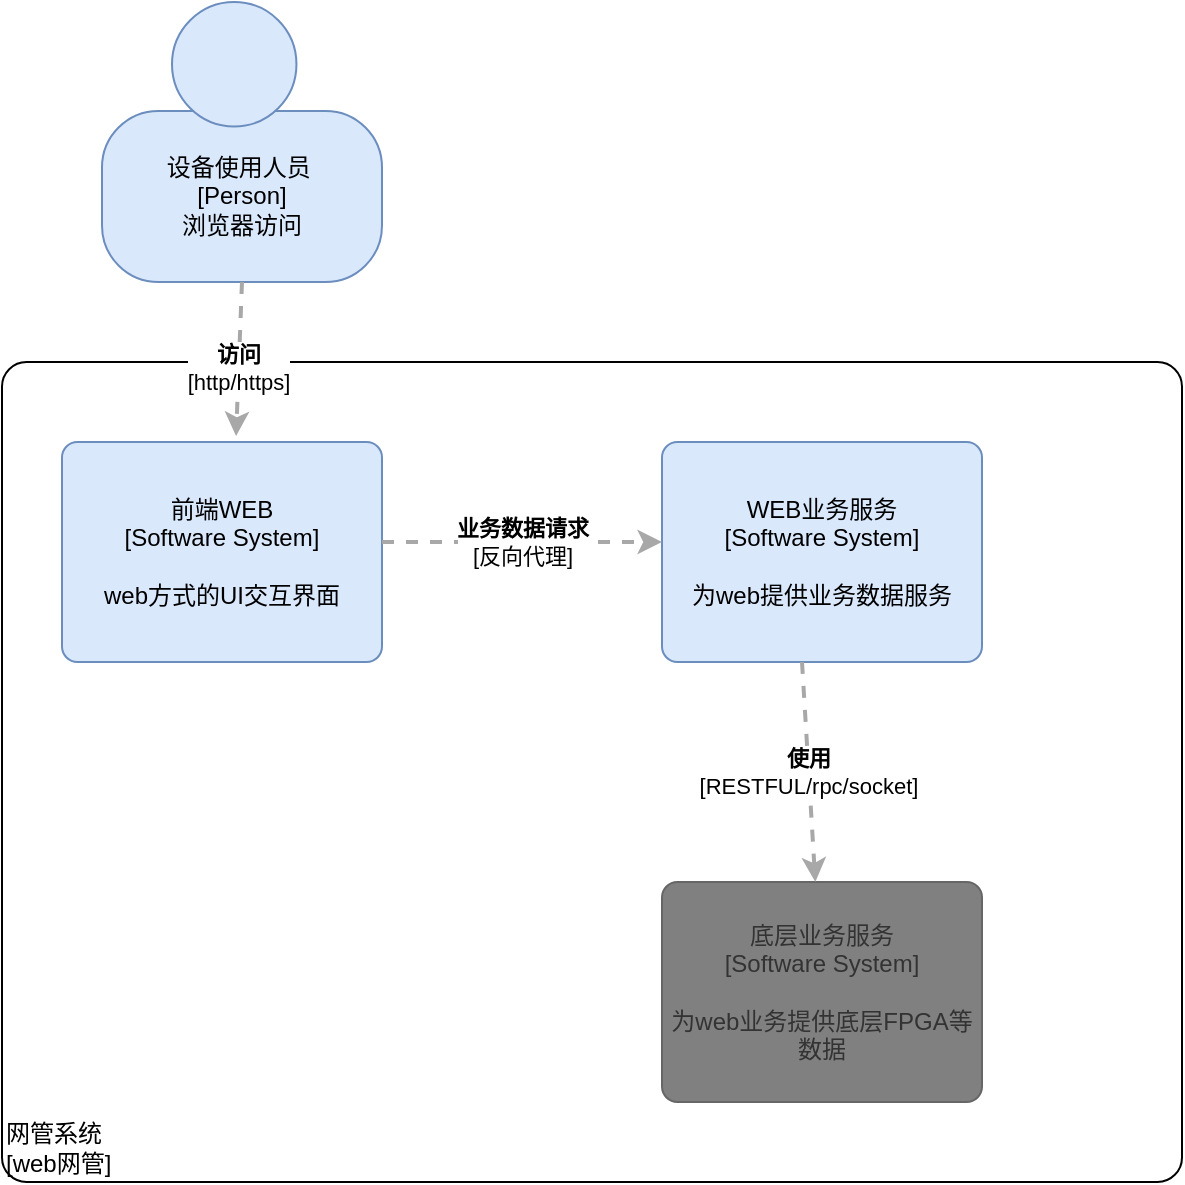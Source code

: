<mxfile version="12.5.8" type="github" pages="5">
  <diagram id="l67QaHX2Np-R1ESFJD7S" name="系统层图">
    <mxGraphModel dx="1422" dy="770" grid="1" gridSize="10" guides="1" tooltips="1" connect="1" arrows="1" fold="1" page="1" pageScale="1" pageWidth="827" pageHeight="1169" math="0" shadow="0">
      <root>
        <mxCell id="0"/>
        <mxCell id="1" parent="0"/>
        <object label="&lt;div style=&quot;text-align: left&quot;&gt;网管系统&lt;/div&gt;&lt;div style=&quot;text-align: left&quot;&gt;[web网管]&lt;/div&gt;" placeholders="1" c4Name="name" c4Type="ExecutionEnvironment" c4Application="applicationAndVersion" id="wdtBWJ74mepizvMGTZ-Q-7">
          <mxCell style="rounded=1;whiteSpace=wrap;html=1;labelBackgroundColor=none;fillColor=#ffffff;fontColor=#000000;align=left;arcSize=3;strokeColor=#000000;verticalAlign=bottom;" parent="1" vertex="1">
            <mxGeometry x="140" y="330" width="590" height="410" as="geometry"/>
            <C4ExecutionEnvironment as="c4"/>
          </mxCell>
        </object>
        <object label="&lt;div&gt;前端WEB&lt;/div&gt;&lt;div&gt;[Software System]&lt;/div&gt;&lt;div&gt;&lt;br&gt;&lt;/div&gt;&lt;div&gt;web方式的UI交互界面&lt;/div&gt;" placeholders="1" c4Name="name" c4Type="SoftwareSystem" c4Description="Beschreibung" id="wdtBWJ74mepizvMGTZ-Q-4">
          <mxCell style="rounded=1;whiteSpace=wrap;html=1;labelBackgroundColor=none;fillColor=#dae8fc;fontColor=#000000;align=center;arcSize=7;strokeColor=#6c8ebf;" parent="1" vertex="1">
            <mxGeometry x="170" y="370" width="160" height="110" as="geometry"/>
            <C4SoftwareSystem as="c4"/>
          </mxCell>
        </object>
        <mxCell id="wdtBWJ74mepizvMGTZ-Q-9" value="" style="group;rounded=0;labelBackgroundColor=none;fillColor=none;fontColor=#000000;align=center;html=1;" parent="1" vertex="1" connectable="0">
          <mxGeometry x="190" y="150" width="140" height="140" as="geometry"/>
          <C4Person as="c4"/>
        </mxCell>
        <object label="&lt;div&gt;设备使用人员&amp;nbsp;&lt;/div&gt;&lt;div&gt;[Person]&lt;/div&gt;&lt;div&gt;浏览器访问&lt;/div&gt;" placeholders="1" c4Name="name" c4Type="body" c4Description="Beschreibung" id="wdtBWJ74mepizvMGTZ-Q-10">
          <mxCell style="rounded=1;whiteSpace=wrap;html=1;labelBackgroundColor=none;fillColor=#dae8fc;fontColor=#000000;align=center;arcSize=33;strokeColor=#6c8ebf;" parent="wdtBWJ74mepizvMGTZ-Q-9" vertex="1">
            <mxGeometry y="54.444" width="140" height="85.556" as="geometry"/>
            <C4Person as="c4"/>
          </mxCell>
        </object>
        <mxCell id="wdtBWJ74mepizvMGTZ-Q-11" value="" style="ellipse;whiteSpace=wrap;html=1;aspect=fixed;rounded=0;labelBackgroundColor=none;fillColor=#dae8fc;fontSize=12;fontColor=#000000;align=center;strokeColor=#6c8ebf;" parent="wdtBWJ74mepizvMGTZ-Q-9" vertex="1">
          <mxGeometry x="35" width="62.222" height="62.222" as="geometry"/>
          <C4Person as="c4"/>
        </mxCell>
        <object label="&lt;div style=&quot;text-align: left&quot;&gt;&lt;div style=&quot;text-align: center&quot;&gt;&lt;b&gt;访问&lt;/b&gt;&lt;/div&gt;&lt;div style=&quot;text-align: center&quot;&gt;[http/https]&lt;/div&gt;&lt;/div&gt;" c4Type="Relationship" c4Description="访问" c4Technology="http/https" id="wdtBWJ74mepizvMGTZ-Q-16">
          <mxCell style="edgeStyle=none;rounded=0;html=1;jettySize=auto;orthogonalLoop=1;strokeColor=#A8A8A8;strokeWidth=2;fontColor=#000000;jumpStyle=none;dashed=1;exitX=0.5;exitY=1;exitDx=0;exitDy=0;entryX=0.544;entryY=-0.027;entryDx=0;entryDy=0;entryPerimeter=0;" parent="1" source="wdtBWJ74mepizvMGTZ-Q-10" target="wdtBWJ74mepizvMGTZ-Q-4" edge="1">
            <mxGeometry x="0.122" width="160" relative="1" as="geometry">
              <mxPoint x="240" y="530" as="sourcePoint"/>
              <mxPoint x="350" y="580" as="targetPoint"/>
              <mxPoint as="offset"/>
            </mxGeometry>
            <C4Relationship as="c4"/>
          </mxCell>
        </object>
        <object label="&lt;div&gt;WEB业务服务&lt;/div&gt;&lt;div&gt;[Software System]&lt;/div&gt;&lt;div&gt;&lt;br&gt;&lt;/div&gt;&lt;div&gt;为web提供业务数据服务&lt;/div&gt;" placeholders="1" c4Name="name" c4Type="SoftwareSystem" c4Description="Beschreibung" id="wdtBWJ74mepizvMGTZ-Q-17">
          <mxCell style="rounded=1;whiteSpace=wrap;html=1;labelBackgroundColor=none;fillColor=#dae8fc;fontColor=#000000;align=center;arcSize=7;strokeColor=#6c8ebf;" parent="1" vertex="1">
            <mxGeometry x="470" y="370" width="160" height="110" as="geometry"/>
            <C4SoftwareSystem as="c4"/>
          </mxCell>
        </object>
        <object label="&lt;div style=&quot;text-align: left&quot;&gt;&lt;div style=&quot;text-align: center&quot;&gt;&lt;b&gt;业务数据请求&lt;/b&gt;&lt;/div&gt;&lt;div style=&quot;text-align: center&quot;&gt;[反向代理]&lt;/div&gt;&lt;/div&gt;" c4Type="Relationship" c4Description="Beschreibung" c4Technology="technology" id="wdtBWJ74mepizvMGTZ-Q-18">
          <mxCell style="edgeStyle=none;rounded=0;html=1;jettySize=auto;orthogonalLoop=1;strokeColor=#A8A8A8;strokeWidth=2;fontColor=#000000;jumpStyle=none;dashed=1;" parent="1" edge="1">
            <mxGeometry width="160" relative="1" as="geometry">
              <mxPoint x="330" y="420" as="sourcePoint"/>
              <mxPoint x="470" y="420" as="targetPoint"/>
            </mxGeometry>
            <C4Relationship as="c4"/>
          </mxCell>
        </object>
        <object label="&lt;div&gt;底层业务服务&lt;/div&gt;&lt;div&gt;[Software System]&lt;/div&gt;&lt;div&gt;&lt;br&gt;&lt;/div&gt;&lt;div&gt;为web业务提供底层FPGA等数据&lt;/div&gt;" placeholders="1" c4Name="name" c4Type="SoftwareSystem" c4Description="Beschreibung" id="wdtBWJ74mepizvMGTZ-Q-19">
          <mxCell style="rounded=1;whiteSpace=wrap;html=1;labelBackgroundColor=none;fillColor=#808080;fontColor=#333333;align=center;arcSize=7;strokeColor=#666666;" parent="1" vertex="1">
            <mxGeometry x="470" y="590" width="160" height="110" as="geometry"/>
            <C4SoftwareSystem as="c4"/>
          </mxCell>
        </object>
        <object label="&lt;div style=&quot;text-align: left&quot;&gt;&lt;div style=&quot;text-align: center&quot;&gt;&lt;b&gt;使用&lt;/b&gt;&lt;/div&gt;&lt;div style=&quot;text-align: center&quot;&gt;[RESTFUL/rpc/socket]&lt;/div&gt;&lt;/div&gt;" c4Type="Relationship" c4Description="Beschreibung" c4Technology="technology" id="wdtBWJ74mepizvMGTZ-Q-20">
          <mxCell style="edgeStyle=none;rounded=0;html=1;jettySize=auto;orthogonalLoop=1;strokeColor=#A8A8A8;strokeWidth=2;fontColor=#000000;jumpStyle=none;dashed=1;" parent="1" target="wdtBWJ74mepizvMGTZ-Q-19" edge="1">
            <mxGeometry width="160" relative="1" as="geometry">
              <mxPoint x="540" y="480" as="sourcePoint"/>
              <mxPoint x="700" y="480" as="targetPoint"/>
            </mxGeometry>
            <C4Relationship as="c4"/>
          </mxCell>
        </object>
      </root>
    </mxGraphModel>
  </diagram>
  <diagram name="部署图" id="_5Ucf_m7vzcdSmHroI_F">
    <mxGraphModel dx="1422" dy="772" grid="1" gridSize="10" guides="1" tooltips="1" connect="1" arrows="1" fold="1" page="1" pageScale="1" pageWidth="827" pageHeight="1169" math="0" shadow="0">
      <root>
        <mxCell id="0"/>
        <mxCell id="1" parent="0"/>
        <object label="&lt;div style=&quot;text-align: left&quot;&gt;&lt;div&gt;B节点&lt;/div&gt;&lt;div&gt;[[linux&amp;nbsp;X86,内存1G以上]]&lt;/div&gt;&lt;div style=&quot;text-align: right&quot;&gt;背板&lt;/div&gt;&lt;/div&gt;" placeholders="1" c4Name="hostname" c4Type="DeploymentNode" c4OperationSystem="operationSystem" c4ScalingFactor="scalingFactor" id="wdtBWJ74mepizvMGTZ-Q-37">
          <mxCell style="rounded=1;whiteSpace=wrap;html=1;labelBackgroundColor=none;fillColor=#ffffff;fontColor=#000000;align=left;arcSize=3;strokeColor=#000000;verticalAlign=bottom;" parent="1" vertex="1">
            <mxGeometry x="150" y="584" width="565" height="236" as="geometry"/>
            <C4DeploymentNode as="c4"/>
          </mxCell>
        </object>
        <object label="&lt;div style=&quot;text-align: left&quot;&gt;B节点&lt;/div&gt;&lt;div style=&quot;text-align: left&quot;&gt;[[linux&amp;nbsp;X86]]&lt;/div&gt;&lt;div style=&quot;text-align: right&quot;&gt;背板&lt;/div&gt;" placeholders="1" c4Name="hostname" c4Type="DeploymentNode" c4OperationSystem="operationSystem" c4ScalingFactor="scalingFactor" id="wdtBWJ74mepizvMGTZ-Q-34">
          <mxCell style="rounded=1;whiteSpace=wrap;html=1;labelBackgroundColor=none;fillColor=#ffffff;fontColor=#000000;align=left;arcSize=3;strokeColor=#000000;verticalAlign=bottom;" parent="1" vertex="1">
            <mxGeometry x="150" y="900" width="580" height="230" as="geometry"/>
            <C4DeploymentNode as="c4"/>
          </mxCell>
        </object>
        <object label="&lt;div style=&quot;text-align: left&quot;&gt;A节点&lt;/div&gt;&lt;div style=&quot;text-align: left&quot;&gt;[PPC]&lt;/div&gt;&lt;div style=&quot;text-align: left&quot;&gt;管理板&lt;/div&gt;" placeholders="1" c4Name="name" c4Type="ExecutionEnvironment" c4Application="applicationAndVersion" id="wdtBWJ74mepizvMGTZ-Q-7">
          <mxCell style="rounded=1;whiteSpace=wrap;html=1;labelBackgroundColor=none;fillColor=#ffffff;fontColor=#000000;align=left;arcSize=3;strokeColor=#000000;verticalAlign=bottom;" parent="1" vertex="1">
            <mxGeometry x="140" y="340" width="570" height="170" as="geometry"/>
            <C4ExecutionEnvironment as="c4"/>
          </mxCell>
        </object>
        <mxCell id="wdtBWJ74mepizvMGTZ-Q-9" value="" style="group;rounded=0;labelBackgroundColor=none;fillColor=none;fontColor=#000000;align=center;html=1;" parent="1" vertex="1" connectable="0">
          <mxGeometry x="190" y="130" width="140" height="140" as="geometry"/>
          <C4Person as="c4"/>
        </mxCell>
        <object label="&lt;div&gt;设备使用人员&amp;nbsp;&lt;/div&gt;&lt;div&gt;[Person]&lt;/div&gt;&lt;div&gt;浏览器访问&lt;/div&gt;" placeholders="1" c4Name="name" c4Type="body" c4Description="Beschreibung" id="wdtBWJ74mepizvMGTZ-Q-10">
          <mxCell style="rounded=1;whiteSpace=wrap;html=1;labelBackgroundColor=none;fillColor=#dae8fc;fontColor=#000000;align=center;arcSize=33;strokeColor=#3333FF;" parent="wdtBWJ74mepizvMGTZ-Q-9" vertex="1">
            <mxGeometry y="54.444" width="140" height="85.556" as="geometry"/>
            <C4Person as="c4"/>
          </mxCell>
        </object>
        <mxCell id="wdtBWJ74mepizvMGTZ-Q-11" value="" style="ellipse;whiteSpace=wrap;html=1;aspect=fixed;rounded=0;labelBackgroundColor=none;fillColor=#dae8fc;fontSize=12;fontColor=#000000;align=center;strokeColor=#6c8ebf;" parent="wdtBWJ74mepizvMGTZ-Q-9" vertex="1">
          <mxGeometry x="35" width="62.222" height="62.222" as="geometry"/>
          <C4Person as="c4"/>
        </mxCell>
        <object label="&lt;div style=&quot;text-align: left&quot;&gt;&lt;div style=&quot;text-align: center&quot;&gt;&lt;b&gt;访问&lt;/b&gt;&lt;/div&gt;&lt;div style=&quot;text-align: center&quot;&gt;[http/https/websocket]&lt;/div&gt;&lt;/div&gt;" c4Type="Relationship" c4Description="访问" c4Technology="http/https" id="wdtBWJ74mepizvMGTZ-Q-16">
          <mxCell style="edgeStyle=none;rounded=0;html=1;jettySize=auto;orthogonalLoop=1;strokeColor=#A8A8A8;strokeWidth=2;fontColor=#000000;jumpStyle=none;dashed=1;exitX=0.5;exitY=1;exitDx=0;exitDy=0;entryX=0.5;entryY=0;entryDx=0;entryDy=0;" parent="1" source="wdtBWJ74mepizvMGTZ-Q-10" target="wdtBWJ74mepizvMGTZ-Q-26" edge="1">
            <mxGeometry x="0.122" width="160" relative="1" as="geometry">
              <mxPoint x="240" y="530" as="sourcePoint"/>
              <mxPoint x="257.04" y="367.03" as="targetPoint"/>
              <mxPoint as="offset"/>
            </mxGeometry>
            <C4Relationship as="c4"/>
          </mxCell>
        </object>
        <object label="单页web&lt;br&gt;&lt;div&gt;[Container:&amp;nbsp;VUE，elementUI，javascript，echart，zrender，axios，css，html&lt;span&gt;]&lt;/span&gt;&lt;/div&gt;&lt;div&gt;&lt;br&gt;&lt;/div&gt;&lt;div&gt;WEB UI，独立的MVVM模型&lt;/div&gt;" placeholders="1" c4Name="name" c4Type="Container" c4Technology="technology" c4Description="Beschreibung" id="wdtBWJ74mepizvMGTZ-Q-21">
          <mxCell style="rounded=1;whiteSpace=wrap;html=1;labelBackgroundColor=none;fillColor=#dae8fc;fontColor=#000000;align=center;arcSize=6;strokeColor=#6c8ebf;" parent="1" vertex="1">
            <mxGeometry x="460" y="370" width="160" height="110" as="geometry"/>
            <C4Container as="c4"/>
          </mxCell>
        </object>
        <object label="&lt;div style=&quot;text-align: left&quot;&gt;&lt;div style=&quot;text-align: center&quot;&gt;&lt;b&gt;请求&lt;/b&gt;&lt;/div&gt;&lt;div style=&quot;text-align: center&quot;&gt;[http/https,json，websocket]&lt;/div&gt;&lt;/div&gt;" c4Type="Relationship" c4Description="请求" c4Technology="http/https,json，websocket" id="wdtBWJ74mepizvMGTZ-Q-25">
          <mxCell style="edgeStyle=none;rounded=0;html=1;jettySize=auto;orthogonalLoop=1;strokeColor=#A8A8A8;strokeWidth=2;fontColor=#000000;jumpStyle=none;dashed=1;exitX=0.5;exitY=1;exitDx=0;exitDy=0;entryX=0.5;entryY=0;entryDx=0;entryDy=0;" parent="1" source="wdtBWJ74mepizvMGTZ-Q-21" target="wdtBWJ74mepizvMGTZ-Q-28" edge="1">
            <mxGeometry width="160" relative="1" as="geometry">
              <mxPoint x="330" y="580" as="sourcePoint"/>
              <mxPoint x="440" y="425" as="targetPoint"/>
            </mxGeometry>
            <C4Relationship as="c4"/>
          </mxCell>
        </object>
        <object label="web服务&lt;br&gt;&lt;div&gt;[Container:&amp;nbsp;nginx&lt;span&gt;]&lt;/span&gt;&lt;/div&gt;&lt;div&gt;&lt;br&gt;&lt;/div&gt;&lt;div&gt;nginx处理静态文件以及反向代理，同时作为负载均衡API服务&lt;/div&gt;" placeholders="1" c4Name="name" c4Type="Container" c4Technology="technology" c4Description="Beschreibung" id="wdtBWJ74mepizvMGTZ-Q-26">
          <mxCell style="rounded=1;whiteSpace=wrap;html=1;labelBackgroundColor=none;fillColor=#dae8fc;fontColor=#000000;align=center;arcSize=6;strokeColor=#6c8ebf;" parent="1" vertex="1">
            <mxGeometry x="200" y="372" width="160" height="110" as="geometry"/>
            <C4Container as="c4"/>
          </mxCell>
        </object>
        <object label="&lt;div style=&quot;text-align: left&quot;&gt;&lt;div style=&quot;text-align: center&quot;&gt;&lt;b&gt;读取&lt;/b&gt;&lt;/div&gt;&lt;div style=&quot;text-align: center&quot;&gt;&lt;br&gt;&lt;/div&gt;&lt;/div&gt;" c4Type="Relationship" c4Description="Beschreibung" c4Technology="technology" id="wdtBWJ74mepizvMGTZ-Q-27">
          <mxCell style="edgeStyle=none;rounded=0;html=1;entryX=0;entryY=0.5;jettySize=auto;orthogonalLoop=1;strokeColor=#A8A8A8;strokeWidth=2;fontColor=#000000;jumpStyle=none;dashed=1;entryDx=0;entryDy=0;exitX=1;exitY=0.5;exitDx=0;exitDy=0;" parent="1" source="wdtBWJ74mepizvMGTZ-Q-26" target="wdtBWJ74mepizvMGTZ-Q-21" edge="1">
            <mxGeometry width="160" relative="1" as="geometry">
              <mxPoint x="340" y="420" as="sourcePoint"/>
              <mxPoint x="500" y="420" as="targetPoint"/>
            </mxGeometry>
            <C4Relationship as="c4"/>
          </mxCell>
        </object>
        <object label="API业务&lt;br&gt;&lt;div&gt;[Container:&amp;nbsp;java，Spring&amp;nbsp;boot，Spring&amp;nbsp;MVC&lt;span&gt;]&lt;/span&gt;&lt;/div&gt;&lt;div&gt;提供单页web&amp;nbsp;api&amp;nbsp;服务&lt;/div&gt;&lt;div&gt;&lt;br&gt;&lt;/div&gt;" placeholders="1" c4Name="name" c4Type="Container" c4Technology="technology" c4Description="Beschreibung" id="wdtBWJ74mepizvMGTZ-Q-28">
          <mxCell style="rounded=1;whiteSpace=wrap;html=1;labelBackgroundColor=none;fillColor=#dae8fc;fontColor=#000000;align=center;arcSize=6;strokeColor=#6c8ebf;" parent="1" vertex="1">
            <mxGeometry x="460" y="640" width="160" height="110" as="geometry"/>
            <C4Container as="c4"/>
          </mxCell>
        </object>
        <object label="&lt;div style=&quot;text-align: left&quot;&gt;&lt;div style=&quot;text-align: center&quot;&gt;&lt;b&gt;返回WEB页面&lt;/b&gt;&lt;/div&gt;&lt;div style=&quot;text-align: center&quot;&gt;[http/https]&lt;/div&gt;&lt;/div&gt;" c4Type="Relationship" c4Description="返回WEB页面" c4Technology="http/https" id="wdtBWJ74mepizvMGTZ-Q-29">
          <mxCell style="edgeStyle=none;rounded=0;html=1;entryX=1;entryY=0.75;jettySize=auto;orthogonalLoop=1;strokeColor=#A8A8A8;strokeWidth=2;fontColor=#000000;jumpStyle=none;dashed=1;entryDx=0;entryDy=0;" parent="1" target="wdtBWJ74mepizvMGTZ-Q-10" edge="1">
            <mxGeometry width="160" relative="1" as="geometry">
              <mxPoint x="540" y="370" as="sourcePoint"/>
              <mxPoint x="700" y="370" as="targetPoint"/>
            </mxGeometry>
            <C4Relationship as="c4"/>
          </mxCell>
        </object>
        <object label="关系数据库&lt;br&gt;&lt;div&gt;[Container:&amp;nbsp;mysql]&lt;/div&gt;&lt;div&gt;&lt;br&gt;&lt;/div&gt;&lt;div&gt;提供筛选，排序，关联多表业务数据&lt;/div&gt;" placeholders="1" c4Type="Database" c4Technology="technology" c4Description="Beschreibung" id="wdtBWJ74mepizvMGTZ-Q-30">
          <mxCell style="shape=cylinder;whiteSpace=wrap;html=1;boundedLbl=1;rounded=0;labelBackgroundColor=none;fillColor=#dae8fc;fontSize=12;fontColor=#000000;align=center;strokeColor=#6c8ebf;" parent="1" vertex="1">
            <mxGeometry x="240" y="940" width="160" height="140" as="geometry"/>
            <C4Database as="c4"/>
          </mxCell>
        </object>
        <object label="NoSql&lt;br&gt;&lt;div&gt;[Container:&amp;nbsp;redis]&lt;/div&gt;&lt;div&gt;&lt;br&gt;&lt;/div&gt;&lt;div&gt;提供共享会话管理，热点数据备份，消息队列。&lt;/div&gt;" placeholders="1" c4Type="Database" c4Technology="technology" c4Description="Beschreibung" id="wdtBWJ74mepizvMGTZ-Q-31">
          <mxCell style="shape=cylinder;whiteSpace=wrap;html=1;boundedLbl=1;rounded=0;labelBackgroundColor=none;fillColor=#dae8fc;fontSize=12;fontColor=#000000;align=center;strokeColor=#6c8ebf;" parent="1" vertex="1">
            <mxGeometry x="510" y="935" width="160" height="140" as="geometry"/>
            <C4Database as="c4"/>
          </mxCell>
        </object>
        <object label="&lt;div style=&quot;text-align: left&quot;&gt;&lt;div style=&quot;text-align: center&quot;&gt;&lt;b&gt;使用&lt;/b&gt;&lt;/div&gt;&lt;div style=&quot;text-align: center&quot;&gt;[mybatisplus]&lt;/div&gt;&lt;/div&gt;" c4Type="Relationship" c4Description="使用" c4Technology="mybatisplus" placeholders="1" id="wdtBWJ74mepizvMGTZ-Q-32">
          <mxCell style="edgeStyle=none;rounded=0;html=1;entryX=0.5;entryY=0;jettySize=auto;orthogonalLoop=1;strokeColor=#A8A8A8;strokeWidth=2;fontColor=#000000;jumpStyle=none;dashed=1;entryDx=0;entryDy=0;exitX=0.25;exitY=1;exitDx=0;exitDy=0;" parent="1" source="wdtBWJ74mepizvMGTZ-Q-28" target="wdtBWJ74mepizvMGTZ-Q-30" edge="1">
            <mxGeometry width="160" relative="1" as="geometry">
              <mxPoint x="460" y="670" as="sourcePoint"/>
              <mxPoint x="620" y="670" as="targetPoint"/>
            </mxGeometry>
            <C4Relationship as="c4"/>
          </mxCell>
        </object>
        <object label="&lt;div style=&quot;text-align: left&quot;&gt;&lt;div style=&quot;text-align: center&quot;&gt;&lt;b&gt;使用&lt;/b&gt;&lt;/div&gt;&lt;div style=&quot;text-align: center&quot;&gt;[Lettuce]&lt;/div&gt;&lt;/div&gt;" c4Type="Relationship" c4Description="使用" c4Technology="Lettuce" id="wdtBWJ74mepizvMGTZ-Q-33">
          <mxCell style="edgeStyle=none;rounded=0;html=1;jettySize=auto;orthogonalLoop=1;strokeColor=#A8A8A8;strokeWidth=2;fontColor=#000000;jumpStyle=none;dashed=1;entryX=0.5;entryY=0;entryDx=0;entryDy=0;exitX=0.75;exitY=1;exitDx=0;exitDy=0;" parent="1" source="wdtBWJ74mepizvMGTZ-Q-28" target="wdtBWJ74mepizvMGTZ-Q-31" edge="1">
            <mxGeometry width="160" relative="1" as="geometry">
              <mxPoint x="580" y="740" as="sourcePoint"/>
              <mxPoint x="354" y="622.98" as="targetPoint"/>
            </mxGeometry>
            <C4Relationship as="c4"/>
          </mxCell>
        </object>
        <object label="&lt;div style=&quot;text-align: left&quot;&gt;&lt;div style=&quot;text-align: center&quot;&gt;&lt;b&gt;调用&lt;/b&gt;&lt;/div&gt;&lt;div style=&quot;text-align: center&quot;&gt;[restful,RPC,socket]&lt;/div&gt;&lt;/div&gt;" c4Type="Relationship" c4Description="调用" c4Technology="restful,RPC,socket" id="wdtBWJ74mepizvMGTZ-Q-41">
          <mxCell style="edgeStyle=none;rounded=0;html=1;entryX=-0.013;entryY=0.468;jettySize=auto;orthogonalLoop=1;strokeColor=#A8A8A8;strokeWidth=2;fontColor=#000000;jumpStyle=none;dashed=1;entryDx=0;entryDy=0;entryPerimeter=0;exitX=1;exitY=0.5;exitDx=0;exitDy=0;" parent="1" source="wdtBWJ74mepizvMGTZ-Q-28" target="wdtBWJ74mepizvMGTZ-Q-38" edge="1">
            <mxGeometry width="160" relative="1" as="geometry">
              <mxPoint x="620" y="700" as="sourcePoint"/>
              <mxPoint x="780" y="700" as="targetPoint"/>
            </mxGeometry>
            <C4Relationship as="c4"/>
          </mxCell>
        </object>
        <mxCell id="zLJuWf6_sV_5A642XpI5-1" value="" style="group" vertex="1" connectable="0" parent="1">
          <mxGeometry x="800" y="577" width="260" height="250" as="geometry"/>
        </mxCell>
        <object label="&lt;div style=&quot;text-align: left&quot;&gt;C节点&lt;/div&gt;&lt;div style=&quot;text-align: left&quot;&gt;[ppc or&amp;nbsp;x86]&lt;/div&gt;&lt;div style=&quot;text-align: right&quot;&gt;&lt;br&gt;&lt;/div&gt;" placeholders="1" c4Name="hostname" c4Type="DeploymentNode" c4OperationSystem="operationSystem" c4ScalingFactor="scalingFactor" id="wdtBWJ74mepizvMGTZ-Q-38">
          <mxCell style="rounded=1;whiteSpace=wrap;html=1;labelBackgroundColor=none;fillColor=#ffffff;fontColor=#000000;align=left;arcSize=3;strokeColor=#000000;verticalAlign=bottom;" parent="zLJuWf6_sV_5A642XpI5-1" vertex="1">
            <mxGeometry width="260" height="250" as="geometry"/>
            <C4DeploymentNode as="c4"/>
          </mxCell>
        </object>
        <object label="&lt;div&gt;底层业务服务API&lt;/div&gt;&lt;div&gt;[Software System]&lt;/div&gt;&lt;div&gt;&lt;br&gt;&lt;/div&gt;&lt;div&gt;为web API&amp;nbsp;业务提供数据支持&lt;/div&gt;" placeholders="1" c4Name="name" c4Type="SoftwareSystem" c4Description="Beschreibung" id="wdtBWJ74mepizvMGTZ-Q-40">
          <mxCell style="rounded=1;whiteSpace=wrap;html=1;labelBackgroundColor=none;fillColor=#808080;fontColor=#000000;align=center;arcSize=7;strokeColor=#6c8ebf;" parent="zLJuWf6_sV_5A642XpI5-1" vertex="1">
            <mxGeometry x="50" y="63" width="160" height="110" as="geometry"/>
            <C4SoftwareSystem as="c4"/>
          </mxCell>
        </object>
      </root>
    </mxGraphModel>
  </diagram>
  <diagram id="SCgSGSpWflxzpvyKGVRI" name="API服务视图">
    <mxGraphModel dx="2249" dy="772" grid="1" gridSize="10" guides="1" tooltips="1" connect="1" arrows="1" fold="1" page="1" pageScale="1" pageWidth="827" pageHeight="1169" math="0" shadow="0">
      <root>
        <mxCell id="GrARjp8d3IiTH5JFv-NG-0"/>
        <mxCell id="GrARjp8d3IiTH5JFv-NG-1" parent="GrARjp8d3IiTH5JFv-NG-0"/>
        <object label="&lt;div style=&quot;text-align: left&quot;&gt;API业务&lt;/div&gt;&lt;div style=&quot;text-align: left&quot;&gt;[x86]&lt;/div&gt;&lt;div style=&quot;text-align: left&quot;&gt;X2&lt;/div&gt;" placeholders="1" c4Name="API业务" c4Type="ExecutionEnvironment" c4Application="x86" id="t42CSKTdvGtYABJgcp1a-1">
          <mxCell style="rounded=1;whiteSpace=wrap;html=1;labelBackgroundColor=none;fillColor=#ffffff;fontColor=#000000;align=left;arcSize=3;strokeColor=#000000;verticalAlign=bottom;rotation=0;" vertex="1" parent="GrARjp8d3IiTH5JFv-NG-1">
            <mxGeometry x="-130" y="230" width="1600" height="640" as="geometry"/>
            <C4ExecutionEnvironment as="c4"/>
          </mxCell>
        </object>
        <object label="单页web&lt;br&gt;&lt;div&gt;[Container:&amp;nbsp;VUE，elementUI，javascript，echart，zrender，axios，css，html&lt;span&gt;]&lt;/span&gt;&lt;/div&gt;&lt;div&gt;&lt;br&gt;&lt;/div&gt;&lt;div&gt;WEB UI，独立的MVVM模型&lt;/div&gt;" placeholders="1" c4Name="name" c4Type="Container" c4Technology="technology" c4Description="Beschreibung" id="T6bK6KKdML8kLNwiy5O7-0">
          <mxCell style="rounded=1;whiteSpace=wrap;html=1;labelBackgroundColor=none;fillColor=#dae8fc;fontColor=#000000;align=center;arcSize=6;strokeColor=#6c8ebf;" vertex="1" parent="GrARjp8d3IiTH5JFv-NG-1">
            <mxGeometry x="617.5" y="80" width="160" height="110" as="geometry"/>
            <C4Container as="c4"/>
          </mxCell>
        </object>
        <object label="&lt;div style=&quot;text-align: left&quot;&gt;&lt;div style=&quot;text-align: center&quot;&gt;&lt;b&gt;请求&lt;/b&gt;&lt;/div&gt;&lt;div style=&quot;text-align: center&quot;&gt;[http/json]&lt;/div&gt;&lt;/div&gt;" c4Type="Relationship" c4Description="请求" c4Technology="http/json" id="251RUzQa5sYnRt40IbcW-3">
          <mxCell style="edgeStyle=none;rounded=0;html=1;entryX=0.5;entryY=0;jettySize=auto;orthogonalLoop=1;strokeColor=#A8A8A8;strokeWidth=2;fontColor=#000000;jumpStyle=none;dashed=1;entryDx=0;entryDy=0;" edge="1" parent="GrARjp8d3IiTH5JFv-NG-1" target="251RUzQa5sYnRt40IbcW-12">
            <mxGeometry width="160" relative="1" as="geometry">
              <mxPoint x="700" y="190" as="sourcePoint"/>
              <mxPoint x="860" y="190" as="targetPoint"/>
            </mxGeometry>
            <C4Relationship as="c4"/>
          </mxCell>
        </object>
        <mxCell id="251RUzQa5sYnRt40IbcW-11" value="" style="group" vertex="1" connectable="0" parent="GrARjp8d3IiTH5JFv-NG-1">
          <mxGeometry x="90" y="410" width="1330" height="90" as="geometry"/>
        </mxCell>
        <object label="&lt;span&gt;性能控制器&lt;/span&gt;&lt;div&gt;[Component:&amp;nbsp;&lt;span&gt;spring mvc RestController&lt;/span&gt;&lt;span&gt;]&lt;/span&gt;&lt;/div&gt;&lt;div&gt;&lt;br&gt;&lt;/div&gt;&lt;div&gt;提供web界面需要的实时和历史数据&lt;/div&gt;" placeholders="1" c4Name="性能控制器" c4Type="Component" c4Technology="spring mvc RestController" c4Description="提供web界面需要的实时和历史数据" id="t42CSKTdvGtYABJgcp1a-2">
          <mxCell style="rounded=1;whiteSpace=wrap;html=1;labelBackgroundColor=none;fillColor=#dae8fc;fontColor=#000000;align=center;arcSize=7;strokeColor=#6c8ebf;" vertex="1" parent="251RUzQa5sYnRt40IbcW-11">
            <mxGeometry width="150" height="90" as="geometry"/>
            <C4Component as="c4"/>
          </mxCell>
        </object>
        <mxCell id="251RUzQa5sYnRt40IbcW-10" value="" style="group" vertex="1" connectable="0" parent="251RUzQa5sYnRt40IbcW-11">
          <mxGeometry x="170" width="1160" height="90" as="geometry"/>
        </mxCell>
        <object label="&lt;span&gt;日志控制器&lt;/span&gt;&lt;div&gt;[Component:&amp;nbsp;&lt;span&gt;spring mvc RestController&lt;/span&gt;&lt;span&gt;]&lt;/span&gt;&lt;/div&gt;&lt;div&gt;&lt;br&gt;&lt;/div&gt;&lt;div&gt;提供web界面需要的列表数据，可排序，分页搜索&lt;/div&gt;" c4Name="日志控制器" c4Type="Component" c4Technology="spring mvc RestController" c4Description="提供web界面需要的列表数据，可排序，分页搜索" id="uVbP3ezxf3-u4zwm14uK-0">
          <mxCell style="rounded=1;whiteSpace=wrap;html=1;labelBackgroundColor=none;fillColor=#dae8fc;fontColor=#000000;align=center;arcSize=7;strokeColor=#6c8ebf;" vertex="1" parent="251RUzQa5sYnRt40IbcW-10">
            <mxGeometry width="150" height="90" as="geometry"/>
            <C4Component as="c4"/>
          </mxCell>
        </object>
        <object label="&lt;span&gt;监控控制器&lt;/span&gt;&lt;div&gt;[Component:&amp;nbsp;&lt;span&gt;spring mvc RestController&lt;/span&gt;&lt;span&gt;]&lt;/span&gt;&lt;/div&gt;&lt;div&gt;&lt;br&gt;&lt;/div&gt;&lt;div&gt;设置监控对象，监控指标，阈值以及采集周期&lt;/div&gt;" c4Name="监控控制器" c4Type="Component" c4Technology="spring mvc RestController" c4Description="设置监控对象，监控指标，阈值以及采集周期" id="uVbP3ezxf3-u4zwm14uK-1">
          <mxCell style="rounded=1;whiteSpace=wrap;html=1;labelBackgroundColor=none;fillColor=#dae8fc;fontColor=#000000;align=center;arcSize=7;strokeColor=#6c8ebf;" vertex="1" parent="251RUzQa5sYnRt40IbcW-10">
            <mxGeometry x="170" width="150" height="90" as="geometry"/>
            <C4Component as="c4"/>
          </mxCell>
        </object>
        <object label="&lt;span&gt;告警控制器&lt;/span&gt;&lt;div&gt;[Component:&amp;nbsp;&lt;span&gt;spring mvc RestController&lt;/span&gt;&lt;span&gt;]&lt;/span&gt;&lt;/div&gt;&lt;div&gt;&lt;br&gt;&lt;/div&gt;&lt;div&gt;告警列表，告警处理&lt;/div&gt;" c4Name="告警控制器" c4Type="Component" c4Technology="spring mvc RestController" c4Description="告警列表，告警处理" id="uVbP3ezxf3-u4zwm14uK-2">
          <mxCell style="rounded=1;whiteSpace=wrap;html=1;labelBackgroundColor=none;fillColor=#dae8fc;fontColor=#000000;align=center;arcSize=7;strokeColor=#6c8ebf;" vertex="1" parent="251RUzQa5sYnRt40IbcW-10">
            <mxGeometry x="340" width="150" height="90" as="geometry"/>
            <C4Component as="c4"/>
          </mxCell>
        </object>
        <object label="&lt;span&gt;业务控制器&lt;/span&gt;&lt;div&gt;[Component:&amp;nbsp;&lt;span&gt;spring mvc RestController&lt;/span&gt;&lt;span&gt;]&lt;/span&gt;&lt;/div&gt;&lt;div&gt;&lt;br&gt;&lt;/div&gt;&lt;div&gt;根据业务场景下发配置&lt;/div&gt;" c4Name="业务控制器" c4Type="Component" c4Technology="spring mvc RestController" c4Description="根据业务场景下发配置" id="uVbP3ezxf3-u4zwm14uK-3">
          <mxCell style="rounded=1;whiteSpace=wrap;html=1;labelBackgroundColor=none;fillColor=#dae8fc;fontColor=#000000;align=center;arcSize=7;strokeColor=#6c8ebf;" vertex="1" parent="251RUzQa5sYnRt40IbcW-10">
            <mxGeometry x="510" width="150" height="90" as="geometry"/>
            <C4Component as="c4"/>
          </mxCell>
        </object>
        <object label="&lt;span&gt;网元控制器&lt;/span&gt;&lt;div&gt;[Component:&amp;nbsp;&lt;span&gt;spring mvc RestController&lt;/span&gt;&lt;span&gt;]&lt;/span&gt;&lt;/div&gt;&lt;div&gt;&lt;br&gt;&lt;/div&gt;&lt;div&gt;查看，修改等网元信息&lt;/div&gt;" c4Name="网元控制器" c4Type="Component" c4Technology="spring mvc RestController" c4Description="查看，修改等网元信息" id="251RUzQa5sYnRt40IbcW-0">
          <mxCell style="rounded=1;whiteSpace=wrap;html=1;labelBackgroundColor=none;fillColor=#dae8fc;fontColor=#000000;align=center;arcSize=7;strokeColor=#6c8ebf;" vertex="1" parent="251RUzQa5sYnRt40IbcW-10">
            <mxGeometry x="680" width="150" height="90" as="geometry"/>
            <C4Component as="c4"/>
          </mxCell>
        </object>
        <object label="&lt;span&gt;拓扑控制器&lt;/span&gt;&lt;div&gt;[Component:&amp;nbsp;&lt;span&gt;spring mvc RestController&lt;/span&gt;&lt;span&gt;]&lt;/span&gt;&lt;/div&gt;&lt;div&gt;&lt;br&gt;&lt;/div&gt;&lt;div&gt;各物理设备的运行状态&lt;/div&gt;" c4Name="拓扑控制器" c4Type="Component" c4Technology="spring mvc RestController" c4Description="各物理设备的运行状态" id="251RUzQa5sYnRt40IbcW-1">
          <mxCell style="rounded=1;whiteSpace=wrap;html=1;labelBackgroundColor=none;fillColor=#dae8fc;fontColor=#000000;align=center;arcSize=7;strokeColor=#6c8ebf;" vertex="1" parent="251RUzQa5sYnRt40IbcW-10">
            <mxGeometry x="850" width="150" height="90" as="geometry"/>
            <C4Component as="c4"/>
          </mxCell>
        </object>
        <object label="&lt;span&gt;权限控制器&lt;/span&gt;&lt;div&gt;[Component:&amp;nbsp;&lt;span&gt;spring mvc RestController&lt;/span&gt;&lt;span&gt;]&lt;/span&gt;&lt;/div&gt;&lt;div&gt;&lt;br&gt;&lt;/div&gt;&lt;div&gt;管理员可分配不同的权限&lt;/div&gt;" c4Name="权限控制器" c4Type="Component" c4Technology="spring mvc RestController" c4Description="管理员可分配不同的权限" id="251RUzQa5sYnRt40IbcW-2">
          <mxCell style="rounded=1;whiteSpace=wrap;html=1;labelBackgroundColor=none;fillColor=#dae8fc;fontColor=#000000;align=center;arcSize=7;strokeColor=#6c8ebf;" vertex="1" parent="251RUzQa5sYnRt40IbcW-10">
            <mxGeometry x="1010" width="150" height="90" as="geometry"/>
            <C4Component as="c4"/>
          </mxCell>
        </object>
        <object label="&lt;div style=&quot;text-align: left&quot;&gt;&lt;div style=&quot;text-align: center&quot;&gt;&lt;b&gt;请求&lt;/b&gt;&lt;/div&gt;&lt;div style=&quot;text-align: center&quot;&gt;[http/json]&lt;/div&gt;&lt;/div&gt;" c4Type="Relationship" c4Description="请求" c4Technology="http/json" id="251RUzQa5sYnRt40IbcW-17">
          <mxCell style="edgeStyle=none;rounded=0;html=1;entryX=0.5;entryY=0;jettySize=auto;orthogonalLoop=1;strokeColor=#A8A8A8;strokeWidth=2;fontColor=#000000;jumpStyle=none;dashed=1;entryDx=0;entryDy=0;" edge="1" parent="251RUzQa5sYnRt40IbcW-10" target="uVbP3ezxf3-u4zwm14uK-0">
            <mxGeometry width="160" relative="1" as="geometry">
              <mxPoint x="430" y="-60" as="sourcePoint"/>
              <mxPoint x="-85" y="10" as="targetPoint"/>
            </mxGeometry>
            <C4Relationship as="c4"/>
          </mxCell>
        </object>
        <object label="&lt;span&gt;拦截器&lt;/span&gt;&lt;div&gt;[Component:&amp;nbsp;&lt;span&gt;HandlerInterceptor&lt;/span&gt;&lt;span&gt;]&lt;/span&gt;&lt;/div&gt;&lt;div&gt;&lt;br&gt;&lt;/div&gt;&lt;div&gt;拦截请求，进行权限控制&lt;/div&gt;" placeholders="1" c4Name="拦截器" c4Type="Component" c4Technology="HandlerInterceptor" c4Description="拦截请求，进行权限控制" id="251RUzQa5sYnRt40IbcW-12">
          <mxCell style="rounded=1;whiteSpace=wrap;html=1;labelBackgroundColor=none;fillColor=#dae8fc;fontColor=#000000;align=center;arcSize=7;strokeColor=#6c8ebf;" vertex="1" parent="GrARjp8d3IiTH5JFv-NG-1">
            <mxGeometry x="600" y="260" width="195" height="90" as="geometry"/>
            <C4Component as="c4"/>
          </mxCell>
        </object>
        <object label="&lt;div style=&quot;text-align: left&quot;&gt;&lt;div style=&quot;text-align: center&quot;&gt;&lt;b&gt;请求&lt;/b&gt;&lt;/div&gt;&lt;div style=&quot;text-align: center&quot;&gt;[http/json]&lt;/div&gt;&lt;/div&gt;" c4Type="Relationship" c4Description="请求" c4Technology="http/json" id="251RUzQa5sYnRt40IbcW-16">
          <mxCell style="edgeStyle=none;rounded=0;html=1;entryX=0.5;entryY=0;jettySize=auto;orthogonalLoop=1;strokeColor=#A8A8A8;strokeWidth=2;fontColor=#000000;jumpStyle=none;dashed=1;entryDx=0;entryDy=0;exitX=0.5;exitY=1;exitDx=0;exitDy=0;" edge="1" parent="GrARjp8d3IiTH5JFv-NG-1" source="251RUzQa5sYnRt40IbcW-12" target="t42CSKTdvGtYABJgcp1a-2">
            <mxGeometry width="160" relative="1" as="geometry">
              <mxPoint x="710" y="200" as="sourcePoint"/>
              <mxPoint x="707.5" y="270" as="targetPoint"/>
            </mxGeometry>
            <C4Relationship as="c4"/>
          </mxCell>
        </object>
        <object label="&lt;div style=&quot;text-align: left&quot;&gt;&lt;div style=&quot;text-align: center&quot;&gt;&lt;b&gt;请求&lt;/b&gt;&lt;/div&gt;&lt;div style=&quot;text-align: center&quot;&gt;[http/json]&lt;/div&gt;&lt;/div&gt;" c4Type="Relationship" c4Description="请求" c4Technology="http/json" id="251RUzQa5sYnRt40IbcW-19">
          <mxCell style="edgeStyle=none;rounded=0;html=1;entryX=0.75;entryY=0;jettySize=auto;orthogonalLoop=1;strokeColor=#A8A8A8;strokeWidth=2;fontColor=#000000;jumpStyle=none;dashed=1;entryDx=0;entryDy=0;exitX=0.5;exitY=1;exitDx=0;exitDy=0;" edge="1" parent="GrARjp8d3IiTH5JFv-NG-1" source="251RUzQa5sYnRt40IbcW-12" target="uVbP3ezxf3-u4zwm14uK-1">
            <mxGeometry width="160" relative="1" as="geometry">
              <mxPoint x="700" y="360" as="sourcePoint"/>
              <mxPoint x="345" y="420" as="targetPoint"/>
            </mxGeometry>
            <C4Relationship as="c4"/>
          </mxCell>
        </object>
        <object label="&lt;div style=&quot;text-align: left&quot;&gt;&lt;div style=&quot;text-align: center&quot;&gt;&lt;b&gt;请求&lt;/b&gt;&lt;/div&gt;&lt;div style=&quot;text-align: center&quot;&gt;[http/json]&lt;/div&gt;&lt;/div&gt;" c4Type="Relationship" c4Description="请求" c4Technology="http/json" id="251RUzQa5sYnRt40IbcW-20">
          <mxCell style="edgeStyle=none;rounded=0;html=1;entryX=0.5;entryY=0;jettySize=auto;orthogonalLoop=1;strokeColor=#A8A8A8;strokeWidth=2;fontColor=#000000;jumpStyle=none;dashed=1;entryDx=0;entryDy=0;exitX=0.544;exitY=0.989;exitDx=0;exitDy=0;exitPerimeter=0;" edge="1" parent="GrARjp8d3IiTH5JFv-NG-1" source="251RUzQa5sYnRt40IbcW-12" target="uVbP3ezxf3-u4zwm14uK-2">
            <mxGeometry width="160" relative="1" as="geometry">
              <mxPoint x="707.5" y="360" as="sourcePoint"/>
              <mxPoint x="552.5" y="420" as="targetPoint"/>
            </mxGeometry>
            <C4Relationship as="c4"/>
          </mxCell>
        </object>
        <object label="&lt;div style=&quot;text-align: left&quot;&gt;&lt;div style=&quot;text-align: center&quot;&gt;&lt;b&gt;请求&lt;/b&gt;&lt;/div&gt;&lt;div style=&quot;text-align: center&quot;&gt;[http/json]&lt;/div&gt;&lt;/div&gt;" c4Type="Relationship" c4Description="请求" c4Technology="http/json" id="251RUzQa5sYnRt40IbcW-21">
          <mxCell style="edgeStyle=none;rounded=0;html=1;entryX=0.5;entryY=0;jettySize=auto;orthogonalLoop=1;strokeColor=#A8A8A8;strokeWidth=2;fontColor=#000000;jumpStyle=none;dashed=1;entryDx=0;entryDy=0;" edge="1" parent="GrARjp8d3IiTH5JFv-NG-1" target="uVbP3ezxf3-u4zwm14uK-3">
            <mxGeometry width="160" relative="1" as="geometry">
              <mxPoint x="710" y="350" as="sourcePoint"/>
              <mxPoint x="562.5" y="430" as="targetPoint"/>
            </mxGeometry>
            <C4Relationship as="c4"/>
          </mxCell>
        </object>
        <object label="&lt;div style=&quot;text-align: left&quot;&gt;&lt;div style=&quot;text-align: center&quot;&gt;&lt;b&gt;请求&lt;/b&gt;&lt;/div&gt;&lt;div style=&quot;text-align: center&quot;&gt;[http/json]&lt;/div&gt;&lt;/div&gt;" c4Type="Relationship" c4Description="请求" c4Technology="http/json" id="251RUzQa5sYnRt40IbcW-22">
          <mxCell style="edgeStyle=none;rounded=0;html=1;entryX=0.313;entryY=-0.011;jettySize=auto;orthogonalLoop=1;strokeColor=#A8A8A8;strokeWidth=2;fontColor=#000000;jumpStyle=none;dashed=1;entryDx=0;entryDy=0;entryPerimeter=0;" edge="1" parent="GrARjp8d3IiTH5JFv-NG-1" target="251RUzQa5sYnRt40IbcW-0">
            <mxGeometry width="160" relative="1" as="geometry">
              <mxPoint x="710" y="350" as="sourcePoint"/>
              <mxPoint x="572.5" y="440" as="targetPoint"/>
            </mxGeometry>
            <C4Relationship as="c4"/>
          </mxCell>
        </object>
        <object label="&lt;div style=&quot;text-align: left&quot;&gt;&lt;div style=&quot;text-align: center&quot;&gt;&lt;b&gt;请求&lt;/b&gt;&lt;/div&gt;&lt;div style=&quot;text-align: center&quot;&gt;[http/json]&lt;/div&gt;&lt;/div&gt;" c4Type="Relationship" c4Description="请求" c4Technology="http/json" id="251RUzQa5sYnRt40IbcW-23">
          <mxCell style="edgeStyle=none;rounded=0;html=1;entryX=0.5;entryY=0;jettySize=auto;orthogonalLoop=1;strokeColor=#A8A8A8;strokeWidth=2;fontColor=#000000;jumpStyle=none;dashed=1;entryDx=0;entryDy=0;exitX=0.831;exitY=0.989;exitDx=0;exitDy=0;exitPerimeter=0;" edge="1" parent="GrARjp8d3IiTH5JFv-NG-1" source="251RUzQa5sYnRt40IbcW-12" target="251RUzQa5sYnRt40IbcW-1">
            <mxGeometry width="160" relative="1" as="geometry">
              <mxPoint x="737.5" y="390" as="sourcePoint"/>
              <mxPoint x="582.5" y="450" as="targetPoint"/>
            </mxGeometry>
            <C4Relationship as="c4"/>
          </mxCell>
        </object>
        <object label="&lt;div style=&quot;text-align: left&quot;&gt;&lt;div style=&quot;text-align: center&quot;&gt;&lt;b&gt;请求&lt;/b&gt;&lt;/div&gt;&lt;div style=&quot;text-align: center&quot;&gt;[http/json]&lt;/div&gt;&lt;/div&gt;" c4Type="Relationship" c4Description="请求" c4Technology="http/json" id="251RUzQa5sYnRt40IbcW-24">
          <mxCell style="edgeStyle=none;rounded=0;html=1;entryX=0.5;entryY=0;jettySize=auto;orthogonalLoop=1;strokeColor=#A8A8A8;strokeWidth=2;fontColor=#000000;jumpStyle=none;dashed=1;entryDx=0;entryDy=0;exitX=0.805;exitY=0.989;exitDx=0;exitDy=0;exitPerimeter=0;" edge="1" parent="GrARjp8d3IiTH5JFv-NG-1" source="251RUzQa5sYnRt40IbcW-12" target="251RUzQa5sYnRt40IbcW-2">
            <mxGeometry width="160" relative="1" as="geometry">
              <mxPoint x="747.5" y="400" as="sourcePoint"/>
              <mxPoint x="592.5" y="460" as="targetPoint"/>
            </mxGeometry>
            <C4Relationship as="c4"/>
          </mxCell>
        </object>
        <object label="关系数据库&lt;br&gt;&lt;div&gt;[Container:&amp;nbsp;mysql]&lt;/div&gt;&lt;div&gt;&lt;br&gt;&lt;/div&gt;&lt;div&gt;提供筛选，排序，关联多表业务数据&lt;/div&gt;" placeholders="1" c4Type="Database" c4Technology="technology" c4Description="Beschreibung" id="jZFpx7JzCsx9ASeTEWAj-0">
          <mxCell style="shape=cylinder;whiteSpace=wrap;html=1;boundedLbl=1;rounded=0;labelBackgroundColor=none;fillColor=#dae8fc;fontSize=12;fontColor=#000000;align=center;strokeColor=#6c8ebf;" vertex="1" parent="GrARjp8d3IiTH5JFv-NG-1">
            <mxGeometry x="595" y="940" width="160" height="140" as="geometry"/>
            <C4Database as="c4"/>
          </mxCell>
        </object>
        <object label="NoSql&lt;br&gt;&lt;div&gt;[Container:&amp;nbsp;redis]&lt;/div&gt;&lt;div&gt;&lt;br&gt;&lt;/div&gt;&lt;div&gt;提供共享会话管理，热点数据备份，消息队列。&lt;/div&gt;" placeholders="1" c4Type="Database" c4Technology="technology" c4Description="Beschreibung" id="jZFpx7JzCsx9ASeTEWAj-1">
          <mxCell style="shape=cylinder;whiteSpace=wrap;html=1;boundedLbl=1;rounded=0;labelBackgroundColor=none;fillColor=#dae8fc;fontSize=12;fontColor=#000000;align=center;strokeColor=#6c8ebf;" vertex="1" parent="GrARjp8d3IiTH5JFv-NG-1">
            <mxGeometry x="900" y="940" width="160" height="140" as="geometry"/>
            <C4Database as="c4"/>
          </mxCell>
        </object>
        <mxCell id="e8JlbwpFIyx7cshbp3t1-0" value="" style="group" vertex="1" connectable="0" parent="GrARjp8d3IiTH5JFv-NG-1">
          <mxGeometry x="60" y="910" width="210" height="200" as="geometry"/>
        </mxCell>
        <object label="&lt;div style=&quot;text-align: left&quot;&gt;C节点&lt;/div&gt;&lt;div style=&quot;text-align: left&quot;&gt;[ppc or&amp;nbsp;x86]&lt;/div&gt;&lt;div style=&quot;text-align: right&quot;&gt;&lt;br&gt;&lt;/div&gt;" placeholders="1" c4Name="hostname" c4Type="DeploymentNode" c4OperationSystem="operationSystem" c4ScalingFactor="scalingFactor" id="e8JlbwpFIyx7cshbp3t1-1">
          <mxCell style="rounded=1;whiteSpace=wrap;html=1;labelBackgroundColor=none;fillColor=#ffffff;fontColor=#000000;align=left;arcSize=3;strokeColor=#000000;verticalAlign=bottom;" vertex="1" parent="e8JlbwpFIyx7cshbp3t1-0">
            <mxGeometry width="210" height="200" as="geometry"/>
            <C4DeploymentNode as="c4"/>
          </mxCell>
        </object>
        <object label="&lt;div&gt;底层业务服务API&lt;/div&gt;&lt;div&gt;[Software System]&lt;/div&gt;&lt;div&gt;&lt;br&gt;&lt;/div&gt;&lt;div&gt;为web API&amp;nbsp;业务提供数据支持&lt;/div&gt;" placeholders="1" c4Name="name" c4Type="SoftwareSystem" c4Description="Beschreibung" id="e8JlbwpFIyx7cshbp3t1-2">
          <mxCell style="rounded=1;whiteSpace=wrap;html=1;labelBackgroundColor=none;fillColor=#808080;fontColor=#000000;align=center;arcSize=7;strokeColor=#6c8ebf;" vertex="1" parent="e8JlbwpFIyx7cshbp3t1-0">
            <mxGeometry x="40.385" y="50.4" width="129.231" height="88" as="geometry"/>
            <C4SoftwareSystem as="c4"/>
          </mxCell>
        </object>
        <object label="&lt;div style=&quot;text-align: left&quot;&gt;&lt;div style=&quot;text-align: center&quot;&gt;&lt;b&gt;调用&lt;/b&gt;&lt;/div&gt;&lt;div style=&quot;text-align: center&quot;&gt;[java ]&lt;/div&gt;&lt;/div&gt;" c4Type="Relationship" c4Description="调用" c4Technology="java " id="e8JlbwpFIyx7cshbp3t1-13">
          <mxCell style="edgeStyle=none;rounded=0;html=1;entryX=0.5;entryY=0;jettySize=auto;orthogonalLoop=1;strokeColor=#A8A8A8;strokeWidth=2;fontColor=#000000;jumpStyle=none;dashed=1;entryDx=0;entryDy=0;exitX=0.5;exitY=1;exitDx=0;exitDy=0;" edge="1" parent="GrARjp8d3IiTH5JFv-NG-1" target="byc4kXjNl2mORgU5l6Cl-12" source="t42CSKTdvGtYABJgcp1a-2">
            <mxGeometry width="160" relative="1" as="geometry">
              <mxPoint x="700" y="500" as="sourcePoint"/>
              <mxPoint x="185" y="570" as="targetPoint"/>
            </mxGeometry>
            <C4Relationship as="c4"/>
          </mxCell>
        </object>
        <object label="&lt;span&gt;websocket 服务&lt;/span&gt;&lt;div&gt;[Component:&amp;nbsp;&lt;span&gt;springboot-websocket netty&lt;/span&gt;&lt;span&gt;]&lt;/span&gt;&lt;/div&gt;&lt;div&gt;&lt;br&gt;&lt;/div&gt;&lt;div&gt;实时数据传输&lt;/div&gt;" placeholders="1" c4Name="websocket 服务" c4Type="Component" c4Technology="springboot-websocket netty" c4Description="实时数据传输" id="e8JlbwpFIyx7cshbp3t1-14">
          <mxCell style="rounded=1;whiteSpace=wrap;html=1;labelBackgroundColor=none;fillColor=#dae8fc;fontColor=#000000;align=center;arcSize=7;strokeColor=#6c8ebf;" vertex="1" parent="GrARjp8d3IiTH5JFv-NG-1">
            <mxGeometry x="-90" y="550" width="150" height="90" as="geometry"/>
            <C4Component as="c4"/>
          </mxCell>
        </object>
        <object label="&lt;span&gt;采集服务&lt;/span&gt;&lt;div&gt;[Component:&amp;nbsp;&lt;span&gt;spring mvc Service&lt;/span&gt;&lt;span&gt;]&lt;/span&gt;&lt;/div&gt;&lt;div&gt;&lt;br&gt;&lt;/div&gt;&lt;div&gt;采集数据&lt;/div&gt;" placeholders="1" c4Name="采集服务" c4Type="Component" c4Technology="spring mvc Service" c4Description="采集数据" id="e8JlbwpFIyx7cshbp3t1-4">
          <mxCell style="rounded=1;whiteSpace=wrap;html=1;labelBackgroundColor=none;fillColor=#dae8fc;fontColor=#000000;align=center;arcSize=7;strokeColor=#6c8ebf;" vertex="1" parent="GrARjp8d3IiTH5JFv-NG-1">
            <mxGeometry x="80" y="730" width="170" height="90" as="geometry"/>
            <C4Component as="c4"/>
          </mxCell>
        </object>
        <mxCell id="e8JlbwpFIyx7cshbp3t1-5" value="" style="group" vertex="1" connectable="0" parent="GrARjp8d3IiTH5JFv-NG-1">
          <mxGeometry x="270" y="550" width="1160" height="90" as="geometry"/>
        </mxCell>
        <object label="&lt;span&gt;日志服务&lt;/span&gt;&lt;div&gt;[Component:&amp;nbsp;&lt;span&gt;spring mvc Service&lt;/span&gt;&lt;span&gt;]&lt;/span&gt;&lt;/div&gt;&lt;div&gt;&lt;br&gt;&lt;/div&gt;&lt;div&gt;&lt;/div&gt;" c4Name="日志服务" c4Type="Component" c4Technology="spring mvc Service" c4Description="" id="e8JlbwpFIyx7cshbp3t1-6">
          <mxCell style="rounded=1;whiteSpace=wrap;html=1;labelBackgroundColor=none;fillColor=#dae8fc;fontColor=#000000;align=center;arcSize=7;strokeColor=#6c8ebf;" vertex="1" parent="e8JlbwpFIyx7cshbp3t1-5">
            <mxGeometry width="150" height="90" as="geometry"/>
            <C4Component as="c4"/>
          </mxCell>
        </object>
        <object label="&lt;span&gt;监控服务&lt;/span&gt;&lt;div&gt;[Component:&amp;nbsp;&lt;span&gt;spring mvc Service&lt;/span&gt;&lt;span&gt;]&lt;/span&gt;&lt;/div&gt;&lt;div&gt;&lt;br&gt;&lt;/div&gt;&lt;div&gt;&lt;/div&gt;" c4Name="监控服务" c4Type="Component" c4Technology="spring mvc Service" c4Description="" id="e8JlbwpFIyx7cshbp3t1-7">
          <mxCell style="rounded=1;whiteSpace=wrap;html=1;labelBackgroundColor=none;fillColor=#dae8fc;fontColor=#000000;align=center;arcSize=7;strokeColor=#6c8ebf;" vertex="1" parent="e8JlbwpFIyx7cshbp3t1-5">
            <mxGeometry x="170" width="150" height="90" as="geometry"/>
            <C4Component as="c4"/>
          </mxCell>
        </object>
        <object label="&lt;span&gt;告警服务&lt;/span&gt;&lt;div&gt;[Component:&amp;nbsp;&lt;span&gt;spring mvc service&lt;/span&gt;&lt;span&gt;]&lt;/span&gt;&lt;/div&gt;&lt;div&gt;&lt;br&gt;&lt;/div&gt;&lt;div&gt;&lt;/div&gt;" c4Name="告警服务" c4Type="Component" c4Technology="spring mvc service" c4Description="" id="e8JlbwpFIyx7cshbp3t1-8">
          <mxCell style="rounded=1;whiteSpace=wrap;html=1;labelBackgroundColor=none;fillColor=#dae8fc;fontColor=#000000;align=center;arcSize=7;strokeColor=#6c8ebf;" vertex="1" parent="e8JlbwpFIyx7cshbp3t1-5">
            <mxGeometry x="340" width="150" height="90" as="geometry"/>
            <C4Component as="c4"/>
          </mxCell>
        </object>
        <object label="&lt;span&gt;业务服务&lt;/span&gt;&lt;div&gt;[Component:&amp;nbsp;&lt;span&gt;spring mvc 服务&lt;/span&gt;&lt;span&gt;]&lt;/span&gt;&lt;/div&gt;&lt;div&gt;&lt;br&gt;&lt;/div&gt;&lt;div&gt;&lt;/div&gt;" c4Name="业务服务" c4Type="Component" c4Technology="spring mvc 服务" c4Description="" id="e8JlbwpFIyx7cshbp3t1-9">
          <mxCell style="rounded=1;whiteSpace=wrap;html=1;labelBackgroundColor=none;fillColor=#dae8fc;fontColor=#000000;align=center;arcSize=7;strokeColor=#6c8ebf;" vertex="1" parent="e8JlbwpFIyx7cshbp3t1-5">
            <mxGeometry x="510" width="150" height="90" as="geometry"/>
            <C4Component as="c4"/>
          </mxCell>
        </object>
        <object label="&lt;span&gt;网元服务&lt;/span&gt;&lt;div&gt;[Component:&amp;nbsp;&lt;span&gt;spring mvc service&lt;/span&gt;&lt;span&gt;]&lt;/span&gt;&lt;/div&gt;&lt;div&gt;&lt;br&gt;&lt;/div&gt;&lt;div&gt;&lt;/div&gt;" c4Name="网元服务" c4Type="Component" c4Technology="spring mvc service" c4Description="" id="e8JlbwpFIyx7cshbp3t1-10">
          <mxCell style="rounded=1;whiteSpace=wrap;html=1;labelBackgroundColor=none;fillColor=#dae8fc;fontColor=#000000;align=center;arcSize=7;strokeColor=#6c8ebf;" vertex="1" parent="e8JlbwpFIyx7cshbp3t1-5">
            <mxGeometry x="680" width="150" height="90" as="geometry"/>
            <C4Component as="c4"/>
          </mxCell>
        </object>
        <object label="&lt;span&gt;拓扑服务&lt;/span&gt;&lt;div&gt;[Component:&amp;nbsp;&lt;span&gt;spring mvc service&lt;/span&gt;&lt;span&gt;]&lt;/span&gt;&lt;/div&gt;&lt;div&gt;&lt;br&gt;&lt;/div&gt;&lt;div&gt;&lt;/div&gt;" c4Name="拓扑服务" c4Type="Component" c4Technology="spring mvc service" c4Description="" id="e8JlbwpFIyx7cshbp3t1-11">
          <mxCell style="rounded=1;whiteSpace=wrap;html=1;labelBackgroundColor=none;fillColor=#dae8fc;fontColor=#000000;align=center;arcSize=7;strokeColor=#6c8ebf;" vertex="1" parent="e8JlbwpFIyx7cshbp3t1-5">
            <mxGeometry x="850" width="150" height="90" as="geometry"/>
            <C4Component as="c4"/>
          </mxCell>
        </object>
        <object label="&lt;span&gt;权限服务&lt;/span&gt;&lt;div&gt;[Component:&amp;nbsp;&lt;span&gt;spring mvc service&lt;/span&gt;&lt;span&gt;]&lt;/span&gt;&lt;/div&gt;&lt;div&gt;&lt;br&gt;&lt;/div&gt;&lt;div&gt;&lt;/div&gt;" c4Name="权限服务" c4Type="Component" c4Technology="spring mvc service" c4Description="" id="e8JlbwpFIyx7cshbp3t1-12">
          <mxCell style="rounded=1;whiteSpace=wrap;html=1;labelBackgroundColor=none;fillColor=#dae8fc;fontColor=#000000;align=center;arcSize=7;strokeColor=#6c8ebf;" vertex="1" parent="e8JlbwpFIyx7cshbp3t1-5">
            <mxGeometry x="1010" width="150" height="90" as="geometry"/>
            <C4Component as="c4"/>
          </mxCell>
        </object>
        <object label="&lt;div style=&quot;text-align: left&quot;&gt;&lt;div style=&quot;text-align: center&quot;&gt;&lt;b&gt;调用&lt;/b&gt;&lt;/div&gt;&lt;div style=&quot;text-align: center&quot;&gt;[java ]&lt;/div&gt;&lt;/div&gt;" c4Type="Relationship" c4Description="调用" c4Technology="java " id="byc4kXjNl2mORgU5l6Cl-0">
          <mxCell style="edgeStyle=none;rounded=0;html=1;jettySize=auto;orthogonalLoop=1;strokeColor=#A8A8A8;strokeWidth=2;fontColor=#000000;jumpStyle=none;dashed=1;exitX=0.5;exitY=1;exitDx=0;exitDy=0;" edge="1" parent="GrARjp8d3IiTH5JFv-NG-1" source="uVbP3ezxf3-u4zwm14uK-0" target="e8JlbwpFIyx7cshbp3t1-6">
            <mxGeometry width="160" relative="1" as="geometry">
              <mxPoint x="175" y="510" as="sourcePoint"/>
              <mxPoint x="175" y="690" as="targetPoint"/>
            </mxGeometry>
            <C4Relationship as="c4"/>
          </mxCell>
        </object>
        <object label="&lt;div style=&quot;text-align: left&quot;&gt;&lt;div style=&quot;text-align: center&quot;&gt;&lt;b&gt;调用&lt;/b&gt;&lt;/div&gt;&lt;div style=&quot;text-align: center&quot;&gt;[java ]&lt;/div&gt;&lt;/div&gt;" c4Type="Relationship" c4Description="调用" c4Technology="java " id="byc4kXjNl2mORgU5l6Cl-1">
          <mxCell style="edgeStyle=none;rounded=0;html=1;jettySize=auto;orthogonalLoop=1;strokeColor=#A8A8A8;strokeWidth=2;fontColor=#000000;jumpStyle=none;dashed=1;exitX=0.5;exitY=1;exitDx=0;exitDy=0;" edge="1" parent="GrARjp8d3IiTH5JFv-NG-1" source="uVbP3ezxf3-u4zwm14uK-1" target="e8JlbwpFIyx7cshbp3t1-7">
            <mxGeometry width="160" relative="1" as="geometry">
              <mxPoint x="185" y="520" as="sourcePoint"/>
              <mxPoint x="185" y="700" as="targetPoint"/>
            </mxGeometry>
            <C4Relationship as="c4"/>
          </mxCell>
        </object>
        <object label="&lt;div style=&quot;text-align: left&quot;&gt;&lt;div style=&quot;text-align: center&quot;&gt;&lt;b&gt;调用&lt;/b&gt;&lt;/div&gt;&lt;div style=&quot;text-align: center&quot;&gt;[java ]&lt;/div&gt;&lt;/div&gt;" c4Type="Relationship" c4Description="调用" c4Technology="java " id="byc4kXjNl2mORgU5l6Cl-2">
          <mxCell style="edgeStyle=none;rounded=0;html=1;jettySize=auto;orthogonalLoop=1;strokeColor=#A8A8A8;strokeWidth=2;fontColor=#000000;jumpStyle=none;dashed=1;exitX=0.5;exitY=1;exitDx=0;exitDy=0;" edge="1" parent="GrARjp8d3IiTH5JFv-NG-1" source="uVbP3ezxf3-u4zwm14uK-2" target="e8JlbwpFIyx7cshbp3t1-8">
            <mxGeometry width="160" relative="1" as="geometry">
              <mxPoint x="195" y="530" as="sourcePoint"/>
              <mxPoint x="195" y="710" as="targetPoint"/>
            </mxGeometry>
            <C4Relationship as="c4"/>
          </mxCell>
        </object>
        <object label="&lt;div style=&quot;text-align: left&quot;&gt;&lt;div style=&quot;text-align: center&quot;&gt;&lt;b&gt;调用&lt;/b&gt;&lt;/div&gt;&lt;div style=&quot;text-align: center&quot;&gt;[java ]&lt;/div&gt;&lt;/div&gt;" c4Type="Relationship" c4Description="调用" c4Technology="java " id="byc4kXjNl2mORgU5l6Cl-3">
          <mxCell style="edgeStyle=none;rounded=0;html=1;jettySize=auto;orthogonalLoop=1;strokeColor=#A8A8A8;strokeWidth=2;fontColor=#000000;jumpStyle=none;dashed=1;exitX=0.5;exitY=1;exitDx=0;exitDy=0;" edge="1" parent="GrARjp8d3IiTH5JFv-NG-1" source="uVbP3ezxf3-u4zwm14uK-3" target="e8JlbwpFIyx7cshbp3t1-9">
            <mxGeometry width="160" relative="1" as="geometry">
              <mxPoint x="205" y="540" as="sourcePoint"/>
              <mxPoint x="205" y="720" as="targetPoint"/>
            </mxGeometry>
            <C4Relationship as="c4"/>
          </mxCell>
        </object>
        <object label="&lt;div style=&quot;text-align: left&quot;&gt;&lt;div style=&quot;text-align: center&quot;&gt;&lt;b&gt;调用&lt;/b&gt;&lt;/div&gt;&lt;div style=&quot;text-align: center&quot;&gt;[java ]&lt;/div&gt;&lt;/div&gt;" c4Type="Relationship" c4Description="调用" c4Technology="java " id="byc4kXjNl2mORgU5l6Cl-4">
          <mxCell style="edgeStyle=none;rounded=0;html=1;jettySize=auto;orthogonalLoop=1;strokeColor=#A8A8A8;strokeWidth=2;fontColor=#000000;jumpStyle=none;dashed=1;exitX=0.573;exitY=0.989;exitDx=0;exitDy=0;exitPerimeter=0;" edge="1" parent="GrARjp8d3IiTH5JFv-NG-1" source="251RUzQa5sYnRt40IbcW-0" target="e8JlbwpFIyx7cshbp3t1-10">
            <mxGeometry width="160" relative="1" as="geometry">
              <mxPoint x="215" y="550" as="sourcePoint"/>
              <mxPoint x="215" y="730" as="targetPoint"/>
            </mxGeometry>
            <C4Relationship as="c4"/>
          </mxCell>
        </object>
        <object label="&lt;div style=&quot;text-align: left&quot;&gt;&lt;div style=&quot;text-align: center&quot;&gt;&lt;b&gt;调用&lt;/b&gt;&lt;/div&gt;&lt;div style=&quot;text-align: center&quot;&gt;[java ]&lt;/div&gt;&lt;/div&gt;" c4Type="Relationship" c4Description="调用" c4Technology="java " id="byc4kXjNl2mORgU5l6Cl-5">
          <mxCell style="edgeStyle=none;rounded=0;html=1;entryX=0.5;entryY=0;jettySize=auto;orthogonalLoop=1;strokeColor=#A8A8A8;strokeWidth=2;fontColor=#000000;jumpStyle=none;dashed=1;entryDx=0;entryDy=0;exitX=0.5;exitY=1;exitDx=0;exitDy=0;" edge="1" parent="GrARjp8d3IiTH5JFv-NG-1" source="251RUzQa5sYnRt40IbcW-1" target="e8JlbwpFIyx7cshbp3t1-11">
            <mxGeometry width="160" relative="1" as="geometry">
              <mxPoint x="225" y="560" as="sourcePoint"/>
              <mxPoint x="225" y="740" as="targetPoint"/>
            </mxGeometry>
            <C4Relationship as="c4"/>
          </mxCell>
        </object>
        <object label="&lt;div style=&quot;text-align: left&quot;&gt;&lt;div style=&quot;text-align: center&quot;&gt;&lt;b&gt;调用&lt;/b&gt;&lt;/div&gt;&lt;div style=&quot;text-align: center&quot;&gt;[java ]&lt;/div&gt;&lt;/div&gt;" c4Type="Relationship" c4Description="调用" c4Technology="java " id="byc4kXjNl2mORgU5l6Cl-6">
          <mxCell style="edgeStyle=none;rounded=0;html=1;entryX=0.5;entryY=0;jettySize=auto;orthogonalLoop=1;strokeColor=#A8A8A8;strokeWidth=2;fontColor=#000000;jumpStyle=none;dashed=1;entryDx=0;entryDy=0;exitX=0.5;exitY=1;exitDx=0;exitDy=0;" edge="1" parent="GrARjp8d3IiTH5JFv-NG-1" source="251RUzQa5sYnRt40IbcW-2" target="e8JlbwpFIyx7cshbp3t1-12">
            <mxGeometry width="160" relative="1" as="geometry">
              <mxPoint x="235" y="570" as="sourcePoint"/>
              <mxPoint x="235" y="750" as="targetPoint"/>
            </mxGeometry>
            <C4Relationship as="c4"/>
          </mxCell>
        </object>
        <object label="&lt;div style=&quot;text-align: left&quot;&gt;&lt;div style=&quot;text-align: center&quot;&gt;&lt;b&gt;调用&lt;/b&gt;&lt;/div&gt;&lt;div style=&quot;text-align: center&quot;&gt;[java ]&lt;/div&gt;&lt;/div&gt;" c4Type="Relationship" c4Description="调用" c4Technology="java " id="byc4kXjNl2mORgU5l6Cl-7">
          <mxCell style="edgeStyle=none;rounded=0;html=1;entryX=0.75;entryY=0;jettySize=auto;orthogonalLoop=1;strokeColor=#A8A8A8;strokeWidth=2;fontColor=#000000;jumpStyle=none;dashed=1;entryDx=0;entryDy=0;exitX=0.5;exitY=1;exitDx=0;exitDy=0;" edge="1" parent="GrARjp8d3IiTH5JFv-NG-1" source="251RUzQa5sYnRt40IbcW-1" target="e8JlbwpFIyx7cshbp3t1-10">
            <mxGeometry width="160" relative="1" as="geometry">
              <mxPoint x="245" y="580" as="sourcePoint"/>
              <mxPoint x="245" y="760" as="targetPoint"/>
            </mxGeometry>
            <C4Relationship as="c4"/>
          </mxCell>
        </object>
        <object label="单页web&lt;br&gt;&lt;div&gt;[Container: websocket&lt;span&gt;]&lt;/span&gt;&lt;/div&gt;&lt;div&gt;&lt;br&gt;&lt;/div&gt;&lt;div&gt;单页websocket通信&lt;/div&gt;" placeholders="1" c4Name="name" c4Type="Container" c4Technology="technology" c4Description="Beschreibung" id="byc4kXjNl2mORgU5l6Cl-8">
          <mxCell style="rounded=1;whiteSpace=wrap;html=1;labelBackgroundColor=none;fillColor=#dae8fc;fontColor=#000000;align=center;arcSize=6;strokeColor=#6c8ebf;" vertex="1" parent="GrARjp8d3IiTH5JFv-NG-1">
            <mxGeometry x="10" y="80" width="160" height="110" as="geometry"/>
            <C4Container as="c4"/>
          </mxCell>
        </object>
        <object label="&lt;div style=&quot;text-align: left&quot;&gt;&lt;div style=&quot;text-align: center&quot;&gt;&lt;b&gt;连接&lt;/b&gt;&lt;/div&gt;&lt;div style=&quot;text-align: center&quot;&gt;[ws/wss]&lt;/div&gt;&lt;/div&gt;" c4Type="Relationship" c4Description="连接" c4Technology="ws/wss" id="byc4kXjNl2mORgU5l6Cl-9">
          <mxCell style="edgeStyle=none;rounded=0;html=1;entryX=0.5;entryY=0;jettySize=auto;orthogonalLoop=1;strokeColor=#A8A8A8;strokeWidth=2;fontColor=#000000;jumpStyle=none;dashed=1;exitX=0.5;exitY=1;exitDx=0;exitDy=0;entryDx=0;entryDy=0;" edge="1" parent="GrARjp8d3IiTH5JFv-NG-1" source="byc4kXjNl2mORgU5l6Cl-8" target="e8JlbwpFIyx7cshbp3t1-14">
            <mxGeometry width="160" relative="1" as="geometry">
              <mxPoint x="310" y="210" as="sourcePoint"/>
              <mxPoint x="470" y="210" as="targetPoint"/>
            </mxGeometry>
            <C4Relationship as="c4"/>
          </mxCell>
        </object>
        <object label="&lt;div style=&quot;text-align: left&quot;&gt;&lt;div style=&quot;text-align: center&quot;&gt;&lt;b&gt;连接&lt;/b&gt;&lt;/div&gt;&lt;div style=&quot;text-align: center&quot;&gt;[socket netty ]&lt;/div&gt;&lt;/div&gt;" c4Type="Relationship" c4Description="连接" c4Technology="socket netty " id="byc4kXjNl2mORgU5l6Cl-10">
          <mxCell style="edgeStyle=none;rounded=0;html=1;entryX=0.5;entryY=0;jettySize=auto;orthogonalLoop=1;strokeColor=#A8A8A8;strokeWidth=2;fontColor=#000000;jumpStyle=none;dashed=1;exitX=0.5;exitY=1;exitDx=0;exitDy=0;entryDx=0;entryDy=0;" edge="1" parent="GrARjp8d3IiTH5JFv-NG-1" source="e8JlbwpFIyx7cshbp3t1-4" target="e8JlbwpFIyx7cshbp3t1-1">
            <mxGeometry width="160" relative="1" as="geometry">
              <mxPoint x="190" y="770" as="sourcePoint"/>
              <mxPoint x="350" y="770" as="targetPoint"/>
            </mxGeometry>
            <C4Relationship as="c4"/>
          </mxCell>
        </object>
        <object label="&lt;div style=&quot;text-align: left&quot;&gt;&lt;div style=&quot;text-align: center&quot;&gt;&lt;b&gt;转存储数据&lt;/b&gt;&lt;/div&gt;&lt;div style=&quot;text-align: center&quot;&gt;[jdbc ]&lt;/div&gt;&lt;/div&gt;" c4Type="Relationship" c4Description="转存储数据" c4Technology="jdbc " id="byc4kXjNl2mORgU5l6Cl-11">
          <mxCell style="edgeStyle=none;rounded=0;html=1;jettySize=auto;orthogonalLoop=1;strokeColor=#A8A8A8;strokeWidth=2;fontColor=#000000;jumpStyle=none;dashed=1;exitX=1;exitY=0.5;exitDx=0;exitDy=0;entryX=0.5;entryY=0;entryDx=0;entryDy=0;" edge="1" parent="GrARjp8d3IiTH5JFv-NG-1" source="e8JlbwpFIyx7cshbp3t1-4" target="jZFpx7JzCsx9ASeTEWAj-0">
            <mxGeometry width="160" relative="1" as="geometry">
              <mxPoint x="260" y="680" as="sourcePoint"/>
              <mxPoint x="410" y="680" as="targetPoint"/>
            </mxGeometry>
            <C4Relationship as="c4"/>
          </mxCell>
        </object>
        <object label="&lt;span&gt;性能服务&lt;/span&gt;&lt;div&gt;[Component:&amp;nbsp;&lt;span&gt;spring mvc Service&lt;/span&gt;&lt;span&gt;]&lt;/span&gt;&lt;/div&gt;&lt;div&gt;&lt;br&gt;&lt;/div&gt;&lt;div&gt;提供历史性能数据&lt;/div&gt;" placeholders="1" c4Name="性能服务" c4Type="Component" c4Technology="spring mvc Service" c4Description="提供历史性能数据" id="byc4kXjNl2mORgU5l6Cl-12">
          <mxCell style="rounded=1;whiteSpace=wrap;html=1;labelBackgroundColor=none;fillColor=#dae8fc;fontColor=#000000;align=center;arcSize=7;strokeColor=#6c8ebf;" vertex="1" parent="GrARjp8d3IiTH5JFv-NG-1">
            <mxGeometry x="80" y="550" width="170" height="90" as="geometry"/>
            <C4Component as="c4"/>
          </mxCell>
        </object>
        <object label="&lt;div style=&quot;text-align: left&quot;&gt;&lt;div style=&quot;text-align: center&quot;&gt;&lt;b&gt;转存储数据&lt;/b&gt;&lt;/div&gt;&lt;div style=&quot;text-align: center&quot;&gt;[ Lettuce]&lt;/div&gt;&lt;/div&gt;" c4Type="Relationship" c4Description="转存储数据" c4Technology=" Lettuce" id="byc4kXjNl2mORgU5l6Cl-13">
          <mxCell style="edgeStyle=none;rounded=0;html=1;jettySize=auto;orthogonalLoop=1;strokeColor=#A8A8A8;strokeWidth=2;fontColor=#000000;jumpStyle=none;dashed=1;exitX=1;exitY=0.25;exitDx=0;exitDy=0;entryX=0.15;entryY=0.05;entryDx=0;entryDy=0;entryPerimeter=0;" edge="1" parent="GrARjp8d3IiTH5JFv-NG-1" source="e8JlbwpFIyx7cshbp3t1-4" target="jZFpx7JzCsx9ASeTEWAj-1">
            <mxGeometry width="160" relative="1" as="geometry">
              <mxPoint x="260" y="785" as="sourcePoint"/>
              <mxPoint x="685" y="950" as="targetPoint"/>
            </mxGeometry>
            <C4Relationship as="c4"/>
          </mxCell>
        </object>
        <object label="&lt;div style=&quot;text-align: left&quot;&gt;&lt;div style=&quot;text-align: center&quot;&gt;&lt;b&gt;实时数据转发&lt;/b&gt;&lt;/div&gt;&lt;div style=&quot;text-align: center&quot;&gt;[java]&lt;/div&gt;&lt;/div&gt;" c4Type="Relationship" c4Description="实时数据转发" c4Technology="java" id="OIzn0KwoGllP4OvUnmKh-0">
          <mxCell style="edgeStyle=none;rounded=0;html=1;jettySize=auto;orthogonalLoop=1;strokeColor=#A8A8A8;strokeWidth=2;fontColor=#000000;jumpStyle=none;dashed=1;exitX=0;exitY=0.25;exitDx=0;exitDy=0;entryX=0.5;entryY=1;entryDx=0;entryDy=0;" edge="1" parent="GrARjp8d3IiTH5JFv-NG-1" source="e8JlbwpFIyx7cshbp3t1-4" target="e8JlbwpFIyx7cshbp3t1-14">
            <mxGeometry width="160" relative="1" as="geometry">
              <mxPoint x="-40" y="670" as="sourcePoint"/>
              <mxPoint x="120" y="680" as="targetPoint"/>
            </mxGeometry>
            <C4Relationship as="c4"/>
          </mxCell>
        </object>
        <object label="&lt;span&gt;orm&lt;/span&gt;&lt;div&gt;[Component:&amp;nbsp;&lt;span&gt;mybatisplus/lettuce&lt;/span&gt;&lt;span&gt;]&lt;/span&gt;&lt;/div&gt;&lt;div&gt;&lt;br&gt;&lt;/div&gt;&lt;div&gt;读取，存储数据&lt;/div&gt;" placeholders="1" c4Name="orm" c4Type="Component" c4Technology="mybatisplus/lettuce" c4Description="读取，存储数据" id="OIzn0KwoGllP4OvUnmKh-1">
          <mxCell style="rounded=1;whiteSpace=wrap;html=1;labelBackgroundColor=none;fillColor=#dae8fc;fontColor=#000000;align=center;arcSize=7;strokeColor=#6c8ebf;" vertex="1" parent="GrARjp8d3IiTH5JFv-NG-1">
            <mxGeometry x="680" y="710" width="280" height="110" as="geometry"/>
            <C4Component as="c4"/>
          </mxCell>
        </object>
        <object label="&lt;div style=&quot;text-align: left&quot;&gt;&lt;div style=&quot;text-align: center&quot;&gt;&lt;b&gt;调用&lt;/b&gt;&lt;/div&gt;&lt;div style=&quot;text-align: center&quot;&gt;[mapper]&lt;/div&gt;&lt;/div&gt;" c4Type="Relationship" c4Description="调用" c4Technology="mapper" id="OIzn0KwoGllP4OvUnmKh-2">
          <mxCell style="edgeStyle=none;rounded=0;html=1;entryX=0;entryY=0.5;jettySize=auto;orthogonalLoop=1;strokeColor=#A8A8A8;strokeWidth=2;fontColor=#000000;jumpStyle=none;dashed=1;exitX=0.75;exitY=1;exitDx=0;exitDy=0;entryDx=0;entryDy=0;" edge="1" parent="GrARjp8d3IiTH5JFv-NG-1" source="byc4kXjNl2mORgU5l6Cl-12" target="OIzn0KwoGllP4OvUnmKh-1">
            <mxGeometry width="160" relative="1" as="geometry">
              <mxPoint x="340" y="690" as="sourcePoint"/>
              <mxPoint x="500" y="690" as="targetPoint"/>
            </mxGeometry>
            <C4Relationship as="c4"/>
          </mxCell>
        </object>
        <object label="&lt;div style=&quot;text-align: left&quot;&gt;&lt;div style=&quot;text-align: center&quot;&gt;&lt;b&gt;调用&lt;/b&gt;&lt;/div&gt;&lt;div style=&quot;text-align: center&quot;&gt;[mapper]&lt;/div&gt;&lt;/div&gt;" c4Type="Relationship" c4Description="调用" c4Technology="mapper" id="OIzn0KwoGllP4OvUnmKh-3">
          <mxCell style="edgeStyle=none;rounded=0;html=1;entryX=0;entryY=0.25;jettySize=auto;orthogonalLoop=1;strokeColor=#A8A8A8;strokeWidth=2;fontColor=#000000;jumpStyle=none;dashed=1;exitX=0.5;exitY=1;exitDx=0;exitDy=0;entryDx=0;entryDy=0;" edge="1" parent="GrARjp8d3IiTH5JFv-NG-1" source="e8JlbwpFIyx7cshbp3t1-6" target="OIzn0KwoGllP4OvUnmKh-1">
            <mxGeometry width="160" relative="1" as="geometry">
              <mxPoint x="217.5" y="650" as="sourcePoint"/>
              <mxPoint x="690" y="775" as="targetPoint"/>
            </mxGeometry>
            <C4Relationship as="c4"/>
          </mxCell>
        </object>
        <object label="&lt;div style=&quot;text-align: left&quot;&gt;&lt;div style=&quot;text-align: center&quot;&gt;&lt;b&gt;调用&lt;/b&gt;&lt;/div&gt;&lt;div style=&quot;text-align: center&quot;&gt;[mapper]&lt;/div&gt;&lt;/div&gt;" c4Type="Relationship" c4Description="调用" c4Technology="mapper" id="OIzn0KwoGllP4OvUnmKh-4">
          <mxCell style="edgeStyle=none;rounded=0;html=1;entryX=0;entryY=0.25;jettySize=auto;orthogonalLoop=1;strokeColor=#A8A8A8;strokeWidth=2;fontColor=#000000;jumpStyle=none;dashed=1;exitX=0.5;exitY=1;exitDx=0;exitDy=0;entryDx=0;entryDy=0;" edge="1" parent="GrARjp8d3IiTH5JFv-NG-1" source="e8JlbwpFIyx7cshbp3t1-7" target="OIzn0KwoGllP4OvUnmKh-1">
            <mxGeometry width="160" relative="1" as="geometry">
              <mxPoint x="227.5" y="660" as="sourcePoint"/>
              <mxPoint x="700" y="785" as="targetPoint"/>
            </mxGeometry>
            <C4Relationship as="c4"/>
          </mxCell>
        </object>
        <object label="&lt;div style=&quot;text-align: left&quot;&gt;&lt;div style=&quot;text-align: center&quot;&gt;&lt;b&gt;调用&lt;/b&gt;&lt;/div&gt;&lt;div style=&quot;text-align: center&quot;&gt;[mapper]&lt;/div&gt;&lt;/div&gt;" c4Type="Relationship" c4Description="调用" c4Technology="mapper" id="OIzn0KwoGllP4OvUnmKh-5">
          <mxCell style="edgeStyle=none;rounded=0;html=1;entryX=0.25;entryY=0;jettySize=auto;orthogonalLoop=1;strokeColor=#A8A8A8;strokeWidth=2;fontColor=#000000;jumpStyle=none;dashed=1;exitX=0.5;exitY=1;exitDx=0;exitDy=0;entryDx=0;entryDy=0;" edge="1" parent="GrARjp8d3IiTH5JFv-NG-1" source="e8JlbwpFIyx7cshbp3t1-8" target="OIzn0KwoGllP4OvUnmKh-1">
            <mxGeometry width="160" relative="1" as="geometry">
              <mxPoint x="237.5" y="670" as="sourcePoint"/>
              <mxPoint x="710" y="795" as="targetPoint"/>
            </mxGeometry>
            <C4Relationship as="c4"/>
          </mxCell>
        </object>
        <object label="&lt;div style=&quot;text-align: left&quot;&gt;&lt;div style=&quot;text-align: center&quot;&gt;&lt;b&gt;调用&lt;/b&gt;&lt;/div&gt;&lt;div style=&quot;text-align: center&quot;&gt;[mapper]&lt;/div&gt;&lt;/div&gt;" c4Type="Relationship" c4Description="调用" c4Technology="mapper" id="OIzn0KwoGllP4OvUnmKh-6">
          <mxCell style="edgeStyle=none;rounded=0;html=1;entryX=0.5;entryY=0;jettySize=auto;orthogonalLoop=1;strokeColor=#A8A8A8;strokeWidth=2;fontColor=#000000;jumpStyle=none;dashed=1;exitX=0.5;exitY=1;exitDx=0;exitDy=0;entryDx=0;entryDy=0;" edge="1" parent="GrARjp8d3IiTH5JFv-NG-1" source="e8JlbwpFIyx7cshbp3t1-9" target="OIzn0KwoGllP4OvUnmKh-1">
            <mxGeometry width="160" relative="1" as="geometry">
              <mxPoint x="247.5" y="680" as="sourcePoint"/>
              <mxPoint x="720" y="805" as="targetPoint"/>
            </mxGeometry>
            <C4Relationship as="c4"/>
          </mxCell>
        </object>
        <object label="&lt;div style=&quot;text-align: left&quot;&gt;&lt;div style=&quot;text-align: center&quot;&gt;&lt;b&gt;调用&lt;/b&gt;&lt;/div&gt;&lt;div style=&quot;text-align: center&quot;&gt;[mapper]&lt;/div&gt;&lt;/div&gt;" c4Type="Relationship" c4Description="调用" c4Technology="mapper" id="OIzn0KwoGllP4OvUnmKh-7">
          <mxCell style="edgeStyle=none;rounded=0;html=1;entryX=0.75;entryY=0;jettySize=auto;orthogonalLoop=1;strokeColor=#A8A8A8;strokeWidth=2;fontColor=#000000;jumpStyle=none;dashed=1;exitX=0.5;exitY=1;exitDx=0;exitDy=0;entryDx=0;entryDy=0;" edge="1" parent="GrARjp8d3IiTH5JFv-NG-1" source="e8JlbwpFIyx7cshbp3t1-10" target="OIzn0KwoGllP4OvUnmKh-1">
            <mxGeometry width="160" relative="1" as="geometry">
              <mxPoint x="257.5" y="690" as="sourcePoint"/>
              <mxPoint x="730" y="815" as="targetPoint"/>
            </mxGeometry>
            <C4Relationship as="c4"/>
          </mxCell>
        </object>
        <object label="&lt;div style=&quot;text-align: left&quot;&gt;&lt;div style=&quot;text-align: center&quot;&gt;&lt;b&gt;调用&lt;/b&gt;&lt;/div&gt;&lt;div style=&quot;text-align: center&quot;&gt;[mapper]&lt;/div&gt;&lt;/div&gt;" c4Type="Relationship" c4Description="调用" c4Technology="mapper" id="OIzn0KwoGllP4OvUnmKh-8">
          <mxCell style="edgeStyle=none;rounded=0;html=1;entryX=1;entryY=0.25;jettySize=auto;orthogonalLoop=1;strokeColor=#A8A8A8;strokeWidth=2;fontColor=#000000;jumpStyle=none;dashed=1;exitX=0.5;exitY=1;exitDx=0;exitDy=0;entryDx=0;entryDy=0;" edge="1" parent="GrARjp8d3IiTH5JFv-NG-1" source="e8JlbwpFIyx7cshbp3t1-11" target="OIzn0KwoGllP4OvUnmKh-1">
            <mxGeometry width="160" relative="1" as="geometry">
              <mxPoint x="267.5" y="700" as="sourcePoint"/>
              <mxPoint x="740" y="825" as="targetPoint"/>
            </mxGeometry>
            <C4Relationship as="c4"/>
          </mxCell>
        </object>
        <object label="&lt;div style=&quot;text-align: left&quot;&gt;&lt;div style=&quot;text-align: center&quot;&gt;&lt;b&gt;调用&lt;/b&gt;&lt;/div&gt;&lt;div style=&quot;text-align: center&quot;&gt;[mapper]&lt;/div&gt;&lt;/div&gt;" c4Type="Relationship" c4Description="调用" c4Technology="mapper" id="OIzn0KwoGllP4OvUnmKh-9">
          <mxCell style="edgeStyle=none;rounded=0;html=1;entryX=1;entryY=0.5;jettySize=auto;orthogonalLoop=1;strokeColor=#A8A8A8;strokeWidth=2;fontColor=#000000;jumpStyle=none;dashed=1;exitX=0.5;exitY=1;exitDx=0;exitDy=0;entryDx=0;entryDy=0;" edge="1" parent="GrARjp8d3IiTH5JFv-NG-1" source="e8JlbwpFIyx7cshbp3t1-12" target="OIzn0KwoGllP4OvUnmKh-1">
            <mxGeometry width="160" relative="1" as="geometry">
              <mxPoint x="277.5" y="710" as="sourcePoint"/>
              <mxPoint x="750" y="835" as="targetPoint"/>
            </mxGeometry>
            <C4Relationship as="c4"/>
          </mxCell>
        </object>
        <object label="&lt;div style=&quot;text-align: left&quot;&gt;&lt;div style=&quot;text-align: center&quot;&gt;&lt;b&gt;读取，存取&lt;/b&gt;&lt;/div&gt;&lt;div style=&quot;text-align: center&quot;&gt;[ Lettuce]&lt;/div&gt;&lt;/div&gt;" c4Type="Relationship" c4Description="读取，存取" c4Technology=" Lettuce" id="OIzn0KwoGllP4OvUnmKh-10">
          <mxCell style="edgeStyle=none;rounded=0;html=1;jettySize=auto;orthogonalLoop=1;strokeColor=#A8A8A8;strokeWidth=2;fontColor=#000000;jumpStyle=none;dashed=1;exitX=0.75;exitY=1;exitDx=0;exitDy=0;entryX=0.5;entryY=0;entryDx=0;entryDy=0;" edge="1" parent="GrARjp8d3IiTH5JFv-NG-1" source="OIzn0KwoGllP4OvUnmKh-1" target="jZFpx7JzCsx9ASeTEWAj-1">
            <mxGeometry width="160" relative="1" as="geometry">
              <mxPoint x="260" y="762.5" as="sourcePoint"/>
              <mxPoint x="934" y="957" as="targetPoint"/>
            </mxGeometry>
            <C4Relationship as="c4"/>
          </mxCell>
        </object>
        <object label="&lt;div style=&quot;text-align: left&quot;&gt;&lt;div style=&quot;text-align: center&quot;&gt;&lt;b&gt;读取，存储&lt;/b&gt;&lt;/div&gt;&lt;div style=&quot;text-align: center&quot;&gt;[jdbc ]&lt;/div&gt;&lt;/div&gt;" c4Type="Relationship" c4Description="读取，存储" c4Technology="jdbc " id="OIzn0KwoGllP4OvUnmKh-11">
          <mxCell style="edgeStyle=none;rounded=0;html=1;jettySize=auto;orthogonalLoop=1;strokeColor=#A8A8A8;strokeWidth=2;fontColor=#000000;jumpStyle=none;dashed=1;exitX=0.25;exitY=1;exitDx=0;exitDy=0;" edge="1" parent="GrARjp8d3IiTH5JFv-NG-1" source="OIzn0KwoGllP4OvUnmKh-1">
            <mxGeometry width="160" relative="1" as="geometry">
              <mxPoint x="260" y="785" as="sourcePoint"/>
              <mxPoint x="730" y="940" as="targetPoint"/>
            </mxGeometry>
            <C4Relationship as="c4"/>
          </mxCell>
        </object>
      </root>
    </mxGraphModel>
  </diagram>
  <diagram id="DiVGcffK1I40zdT2Y28t" name="前端UI交互">
    <mxGraphModel dx="1422" dy="772" grid="1" gridSize="10" guides="1" tooltips="1" connect="1" arrows="1" fold="1" page="1" pageScale="1" pageWidth="827" pageHeight="1169" math="0" shadow="0">
      <root>
        <mxCell id="mifVgnGgQCOWWf_m3Riv-0"/>
        <mxCell id="mifVgnGgQCOWWf_m3Riv-1" parent="mifVgnGgQCOWWf_m3Riv-0"/>
        <object label="&lt;div style=&quot;text-align: left&quot;&gt;前端UI交互&lt;/div&gt;&lt;div style=&quot;text-align: left&quot;&gt;[浏览器]&lt;/div&gt;" placeholders="1" c4Name="前端UI交互" c4Type="ExecutionEnvironment" c4Application="浏览器" id="Mz-MeVqQWawKwb9S_Zb6-1">
          <mxCell style="rounded=1;whiteSpace=wrap;html=1;labelBackgroundColor=none;fillColor=#ffffff;fontColor=#000000;align=left;arcSize=3;strokeColor=#000000;verticalAlign=bottom;" vertex="1" parent="mifVgnGgQCOWWf_m3Riv-1">
            <mxGeometry x="20" y="280" width="780" height="450" as="geometry"/>
            <C4ExecutionEnvironment as="c4"/>
          </mxCell>
        </object>
        <object label="&lt;span&gt;设备面板UI&lt;/span&gt;&lt;div&gt;[Component:&amp;nbsp;&lt;span&gt;zrender canvas &lt;/span&gt;&lt;span&gt;]&lt;/span&gt;&lt;/div&gt;&lt;div&gt;&lt;br&gt;&lt;/div&gt;&lt;div&gt;可视化展示设备&lt;/div&gt;" placeholders="1" c4Name="设备面板UI" c4Type="Component" c4Technology="zrender canvas " c4Description="可视化展示设备" id="Mz-MeVqQWawKwb9S_Zb6-2">
          <mxCell style="rounded=1;whiteSpace=wrap;html=1;labelBackgroundColor=none;fillColor=#dae8fc;fontColor=#000000;align=center;arcSize=7;strokeColor=#6c8ebf;" vertex="1" parent="mifVgnGgQCOWWf_m3Riv-1">
            <mxGeometry x="70" y="330" width="170" height="110" as="geometry"/>
            <C4Component as="c4"/>
          </mxCell>
        </object>
        <object label="&lt;span&gt;elementUI&lt;/span&gt;&lt;div&gt;[Component:&amp;nbsp;&lt;span&gt;html vue element&lt;/span&gt;&lt;span&gt;]&lt;/span&gt;&lt;/div&gt;&lt;div&gt;&lt;br&gt;&lt;/div&gt;&lt;div&gt;elementUI&lt;/div&gt;" placeholders="1" c4Name="elementUI" c4Type="Component" c4Technology="html vue element" c4Description="elementUI" id="Mz-MeVqQWawKwb9S_Zb6-3">
          <mxCell style="rounded=1;whiteSpace=wrap;html=1;labelBackgroundColor=none;fillColor=#dae8fc;fontColor=#000000;align=center;arcSize=7;strokeColor=#6c8ebf;" vertex="1" parent="mifVgnGgQCOWWf_m3Riv-1">
            <mxGeometry x="300" y="330" width="170" height="110" as="geometry"/>
            <C4Component as="c4"/>
          </mxCell>
        </object>
        <object label="&lt;span&gt;数据交互&lt;/span&gt;&lt;div&gt;[Component:&amp;nbsp;&lt;span&gt;axios &lt;/span&gt;&lt;span&gt;]&lt;/span&gt;&lt;/div&gt;&lt;div&gt;&lt;br&gt;&lt;/div&gt;&lt;div&gt;请求数据，局部刷新&lt;/div&gt;" placeholders="1" c4Name="数据交互" c4Type="Component" c4Technology="axios " c4Description="请求数据，局部刷新" id="Mz-MeVqQWawKwb9S_Zb6-4">
          <mxCell style="rounded=1;whiteSpace=wrap;html=1;labelBackgroundColor=none;fillColor=#dae8fc;fontColor=#000000;align=center;arcSize=7;strokeColor=#6c8ebf;" vertex="1" parent="mifVgnGgQCOWWf_m3Riv-1">
            <mxGeometry x="75" y="560" width="170" height="110" as="geometry"/>
            <C4Component as="c4"/>
          </mxCell>
        </object>
        <object label="&lt;span&gt;实时数据通道&lt;/span&gt;&lt;div&gt;[Component:&amp;nbsp;&lt;span&gt;websocket&lt;/span&gt;&lt;span&gt;]&lt;/span&gt;&lt;/div&gt;&lt;div&gt;&lt;br&gt;&lt;/div&gt;&lt;div&gt;流数据&lt;/div&gt;" placeholders="1" c4Name="实时数据通道" c4Type="Component" c4Technology="websocket" c4Description="流数据" id="Mz-MeVqQWawKwb9S_Zb6-5">
          <mxCell style="rounded=1;whiteSpace=wrap;html=1;labelBackgroundColor=none;fillColor=#dae8fc;fontColor=#000000;align=center;arcSize=7;strokeColor=#6c8ebf;" vertex="1" parent="mifVgnGgQCOWWf_m3Riv-1">
            <mxGeometry x="540" y="560" width="170" height="110" as="geometry"/>
            <C4Component as="c4"/>
          </mxCell>
        </object>
        <object label="API业务&lt;br&gt;&lt;div&gt;[Container:&amp;nbsp;java，Spring&amp;nbsp;boot，Spring&amp;nbsp;MVC&lt;span&gt;]&lt;/span&gt;&lt;/div&gt;&lt;div&gt;提供单页web&amp;nbsp;api&amp;nbsp;服务&lt;/div&gt;&lt;div&gt;&lt;br&gt;&lt;/div&gt;" placeholders="1" c4Name="name" c4Type="Container" c4Technology="technology" c4Description="Beschreibung" id="zo496MVqF_Co4S3_VjJZ-0">
          <mxCell style="rounded=1;whiteSpace=wrap;html=1;labelBackgroundColor=none;fillColor=#dae8fc;fontColor=#000000;align=center;arcSize=6;strokeColor=#6c8ebf;" vertex="1" parent="mifVgnGgQCOWWf_m3Riv-1">
            <mxGeometry x="190" y="820" width="160" height="110" as="geometry"/>
            <C4Container as="c4"/>
          </mxCell>
        </object>
        <object label="&lt;span&gt;拓扑图&lt;/span&gt;&lt;div&gt;[Component:&amp;nbsp;&lt;span&gt;html topology&lt;/span&gt;&lt;span&gt;]&lt;/span&gt;&lt;/div&gt;&lt;div&gt;&lt;br&gt;&lt;/div&gt;&lt;div&gt;拓扑图，流程图，动画&lt;/div&gt;" placeholders="1" c4Name="拓扑图" c4Type="Component" c4Technology="html topology" c4Description="拓扑图，流程图，动画" id="zo496MVqF_Co4S3_VjJZ-1">
          <mxCell style="rounded=1;whiteSpace=wrap;html=1;labelBackgroundColor=none;fillColor=#dae8fc;fontColor=#000000;align=center;arcSize=7;strokeColor=#6c8ebf;" vertex="1" parent="mifVgnGgQCOWWf_m3Riv-1">
            <mxGeometry x="550" y="330" width="170" height="110" as="geometry"/>
            <C4Component as="c4"/>
          </mxCell>
        </object>
        <object label="&lt;div style=&quot;text-align: left&quot;&gt;&lt;div style=&quot;text-align: center&quot;&gt;&lt;b&gt;请求数据&lt;/b&gt;&lt;/div&gt;&lt;div style=&quot;text-align: center&quot;&gt;[http]&lt;/div&gt;&lt;/div&gt;" c4Type="Relationship" c4Description="请求数据" c4Technology="http" id="zo496MVqF_Co4S3_VjJZ-2">
          <mxCell style="edgeStyle=none;rounded=0;html=1;entryX=0.5;entryY=0;jettySize=auto;orthogonalLoop=1;strokeColor=#A8A8A8;strokeWidth=2;fontColor=#000000;jumpStyle=none;dashed=1;exitX=0.25;exitY=1;exitDx=0;exitDy=0;entryDx=0;entryDy=0;" edge="1" parent="mifVgnGgQCOWWf_m3Riv-1" source="Mz-MeVqQWawKwb9S_Zb6-4" target="zo496MVqF_Co4S3_VjJZ-0">
            <mxGeometry width="160" relative="1" as="geometry">
              <mxPoint x="130" y="800" as="sourcePoint"/>
              <mxPoint x="290" y="800" as="targetPoint"/>
            </mxGeometry>
            <C4Relationship as="c4"/>
          </mxCell>
        </object>
        <object label="&lt;div style=&quot;text-align: left&quot;&gt;&lt;div style=&quot;text-align: center&quot;&gt;&lt;b&gt;请求数据&lt;/b&gt;&lt;/div&gt;&lt;div style=&quot;text-align: center&quot;&gt;[websocket]&lt;/div&gt;&lt;/div&gt;" c4Type="Relationship" c4Description="请求数据" c4Technology="websocket" id="zo496MVqF_Co4S3_VjJZ-3">
          <mxCell style="edgeStyle=none;rounded=0;html=1;entryX=0.588;entryY=-0.027;jettySize=auto;orthogonalLoop=1;strokeColor=#A8A8A8;strokeWidth=2;fontColor=#000000;jumpStyle=none;dashed=1;exitX=0.5;exitY=1;exitDx=0;exitDy=0;entryDx=0;entryDy=0;entryPerimeter=0;" edge="1" parent="mifVgnGgQCOWWf_m3Riv-1" source="Mz-MeVqQWawKwb9S_Zb6-5" target="zo496MVqF_Co4S3_VjJZ-0">
            <mxGeometry width="160" relative="1" as="geometry">
              <mxPoint x="127.5" y="680" as="sourcePoint"/>
              <mxPoint x="280" y="830" as="targetPoint"/>
            </mxGeometry>
            <C4Relationship as="c4"/>
          </mxCell>
        </object>
        <object label="&lt;div style=&quot;text-align: left&quot;&gt;&lt;div style=&quot;text-align: center&quot;&gt;&lt;b&gt;获取数据&lt;/b&gt;&lt;/div&gt;&lt;div style=&quot;text-align: center&quot;&gt;[JavaScript]&lt;/div&gt;&lt;/div&gt;" c4Type="Relationship" c4Description="获取数据" c4Technology="JavaScript" id="zo496MVqF_Co4S3_VjJZ-4">
          <mxCell style="edgeStyle=none;rounded=0;html=1;entryX=0.5;entryY=0;jettySize=auto;orthogonalLoop=1;strokeColor=#A8A8A8;strokeWidth=2;fontColor=#000000;jumpStyle=none;dashed=1;exitX=0.5;exitY=1;exitDx=0;exitDy=0;entryDx=0;entryDy=0;" edge="1" parent="mifVgnGgQCOWWf_m3Riv-1" source="Mz-MeVqQWawKwb9S_Zb6-2" target="Mz-MeVqQWawKwb9S_Zb6-4">
            <mxGeometry width="160" relative="1" as="geometry">
              <mxPoint x="250" y="500" as="sourcePoint"/>
              <mxPoint x="410" y="500" as="targetPoint"/>
            </mxGeometry>
            <C4Relationship as="c4"/>
          </mxCell>
        </object>
        <object label="&lt;div style=&quot;text-align: left&quot;&gt;&lt;div style=&quot;text-align: center&quot;&gt;&lt;b&gt;获取数据&lt;/b&gt;&lt;/div&gt;&lt;div style=&quot;text-align: center&quot;&gt;[JavaScript  websocket]&lt;/div&gt;&lt;/div&gt;" c4Type="Relationship" c4Description="获取数据" c4Technology="JavaScript  websocket" id="zo496MVqF_Co4S3_VjJZ-5">
          <mxCell style="edgeStyle=none;rounded=0;html=1;entryX=0;entryY=0.75;jettySize=auto;orthogonalLoop=1;strokeColor=#A8A8A8;strokeWidth=2;fontColor=#000000;jumpStyle=none;dashed=1;exitX=0.559;exitY=0.991;exitDx=0;exitDy=0;entryDx=0;entryDy=0;exitPerimeter=0;" edge="1" parent="mifVgnGgQCOWWf_m3Riv-1" source="Mz-MeVqQWawKwb9S_Zb6-2" target="Mz-MeVqQWawKwb9S_Zb6-5">
            <mxGeometry x="-0.06" y="-4" width="160" relative="1" as="geometry">
              <mxPoint x="165" y="450" as="sourcePoint"/>
              <mxPoint x="170" y="570" as="targetPoint"/>
              <mxPoint as="offset"/>
            </mxGeometry>
            <C4Relationship as="c4"/>
          </mxCell>
        </object>
        <object label="&lt;div style=&quot;text-align: left&quot;&gt;&lt;div style=&quot;text-align: center&quot;&gt;&lt;b&gt;获取数据&lt;/b&gt;&lt;/div&gt;&lt;div style=&quot;text-align: center&quot;&gt;[JavaScript]&lt;/div&gt;&lt;/div&gt;" c4Type="Relationship" c4Description="获取数据" c4Technology="JavaScript" id="zo496MVqF_Co4S3_VjJZ-6">
          <mxCell style="edgeStyle=none;rounded=0;html=1;entryX=0.75;entryY=0;jettySize=auto;orthogonalLoop=1;strokeColor=#A8A8A8;strokeWidth=2;fontColor=#000000;jumpStyle=none;dashed=1;exitX=0.5;exitY=1;exitDx=0;exitDy=0;entryDx=0;entryDy=0;" edge="1" parent="mifVgnGgQCOWWf_m3Riv-1" source="Mz-MeVqQWawKwb9S_Zb6-3" target="Mz-MeVqQWawKwb9S_Zb6-4">
            <mxGeometry width="160" relative="1" as="geometry">
              <mxPoint x="175" y="460" as="sourcePoint"/>
              <mxPoint x="180" y="580" as="targetPoint"/>
            </mxGeometry>
            <C4Relationship as="c4"/>
          </mxCell>
        </object>
        <object label="&lt;div style=&quot;text-align: left&quot;&gt;&lt;div style=&quot;text-align: center&quot;&gt;&lt;b&gt;获取数据&lt;/b&gt;&lt;/div&gt;&lt;div style=&quot;text-align: center&quot;&gt;[JavaScript]&lt;/div&gt;&lt;/div&gt;" c4Type="Relationship" c4Description="获取数据" c4Technology="JavaScript" id="zo496MVqF_Co4S3_VjJZ-7">
          <mxCell style="edgeStyle=none;rounded=0;html=1;entryX=1;entryY=0.25;jettySize=auto;orthogonalLoop=1;strokeColor=#A8A8A8;strokeWidth=2;fontColor=#000000;jumpStyle=none;dashed=1;exitX=0.5;exitY=1;exitDx=0;exitDy=0;entryDx=0;entryDy=0;" edge="1" parent="mifVgnGgQCOWWf_m3Riv-1" source="zo496MVqF_Co4S3_VjJZ-1" target="Mz-MeVqQWawKwb9S_Zb6-4">
            <mxGeometry width="160" relative="1" as="geometry">
              <mxPoint x="185" y="470" as="sourcePoint"/>
              <mxPoint x="190" y="590" as="targetPoint"/>
            </mxGeometry>
            <C4Relationship as="c4"/>
          </mxCell>
        </object>
        <object label="&lt;div style=&quot;text-align: left&quot;&gt;&lt;div style=&quot;text-align: center&quot;&gt;&lt;b&gt;获取数据&lt;/b&gt;&lt;/div&gt;&lt;div style=&quot;text-align: center&quot;&gt;[JavaScript websocket]&lt;/div&gt;&lt;/div&gt;" c4Type="Relationship" c4Description="获取数据" c4Technology="JavaScript websocket" id="zo496MVqF_Co4S3_VjJZ-8">
          <mxCell style="edgeStyle=none;rounded=0;html=1;entryX=0.5;entryY=0;jettySize=auto;orthogonalLoop=1;strokeColor=#A8A8A8;strokeWidth=2;fontColor=#000000;jumpStyle=none;dashed=1;exitX=0.5;exitY=1;exitDx=0;exitDy=0;entryDx=0;entryDy=0;" edge="1" parent="mifVgnGgQCOWWf_m3Riv-1" source="zo496MVqF_Co4S3_VjJZ-1">
            <mxGeometry width="160" relative="1" as="geometry">
              <mxPoint x="175.03" y="449.01" as="sourcePoint"/>
              <mxPoint x="635" y="570" as="targetPoint"/>
            </mxGeometry>
            <C4Relationship as="c4"/>
          </mxCell>
        </object>
      </root>
    </mxGraphModel>
  </diagram>
  <diagram id="RoUOD4tA7gZBSkqBAs5M" name="web物理组成">
    <mxGraphModel dx="1422" dy="770" grid="1" gridSize="10" guides="1" tooltips="1" connect="1" arrows="1" fold="1" page="1" pageScale="1" pageWidth="827" pageHeight="1169" math="0" shadow="0">
      <root>
        <mxCell id="Gp9P-D-6-I3R5DLJwGpY-0"/>
        <mxCell id="Gp9P-D-6-I3R5DLJwGpY-1" parent="Gp9P-D-6-I3R5DLJwGpY-0"/>
        <mxCell id="Gp9P-D-6-I3R5DLJwGpY-16" value="" style="rounded=0;whiteSpace=wrap;html=1;" vertex="1" parent="Gp9P-D-6-I3R5DLJwGpY-1">
          <mxGeometry x="320" y="510" width="670" height="540" as="geometry"/>
        </mxCell>
        <mxCell id="Gp9P-D-6-I3R5DLJwGpY-52" value="" style="rounded=1;whiteSpace=wrap;html=1;" vertex="1" parent="Gp9P-D-6-I3R5DLJwGpY-1">
          <mxGeometry x="810" y="550" width="140" height="440" as="geometry"/>
        </mxCell>
        <mxCell id="Gp9P-D-6-I3R5DLJwGpY-4" style="edgeStyle=orthogonalEdgeStyle;rounded=0;orthogonalLoop=1;jettySize=auto;html=1;entryX=0;entryY=0;entryDx=0;entryDy=0;entryPerimeter=0;exitX=1;exitY=0;exitDx=0;exitDy=0;exitPerimeter=0;" edge="1" parent="Gp9P-D-6-I3R5DLJwGpY-1" source="Gp9P-D-6-I3R5DLJwGpY-2" target="Gp9P-D-6-I3R5DLJwGpY-3">
          <mxGeometry relative="1" as="geometry">
            <Array as="points">
              <mxPoint x="340" y="303"/>
              <mxPoint x="340" y="303"/>
            </Array>
          </mxGeometry>
        </mxCell>
        <mxCell id="Gp9P-D-6-I3R5DLJwGpY-7" value="发送请求" style="text;html=1;align=center;verticalAlign=middle;resizable=0;points=[];labelBackgroundColor=#ffffff;" vertex="1" connectable="0" parent="Gp9P-D-6-I3R5DLJwGpY-4">
          <mxGeometry x="-0.36" relative="1" as="geometry">
            <mxPoint as="offset"/>
          </mxGeometry>
        </mxCell>
        <object label="" id="Gp9P-D-6-I3R5DLJwGpY-2">
          <mxCell style="fontColor=#0066CC;verticalAlign=top;verticalLabelPosition=bottom;labelPosition=center;align=center;html=1;outlineConnect=0;fillColor=#CCCCCC;strokeColor=#6881B3;gradientColor=none;gradientDirection=north;strokeWidth=2;shape=mxgraph.networks.terminal;" vertex="1" parent="Gp9P-D-6-I3R5DLJwGpY-1">
            <mxGeometry x="60" y="320" width="80" height="65" as="geometry"/>
          </mxCell>
        </object>
        <mxCell id="Gp9P-D-6-I3R5DLJwGpY-5" style="edgeStyle=orthogonalEdgeStyle;rounded=0;orthogonalLoop=1;jettySize=auto;html=1;exitX=0;exitY=1;exitDx=0;exitDy=0;exitPerimeter=0;entryX=0.93;entryY=1;entryDx=0;entryDy=0;entryPerimeter=0;" edge="1" parent="Gp9P-D-6-I3R5DLJwGpY-1" source="Gp9P-D-6-I3R5DLJwGpY-3" target="Gp9P-D-6-I3R5DLJwGpY-2">
          <mxGeometry relative="1" as="geometry"/>
        </mxCell>
        <mxCell id="Gp9P-D-6-I3R5DLJwGpY-8" value="返回请求的文档" style="text;html=1;align=center;verticalAlign=middle;resizable=0;points=[];labelBackgroundColor=#ffffff;" vertex="1" connectable="0" parent="Gp9P-D-6-I3R5DLJwGpY-5">
          <mxGeometry x="0.078" y="2" relative="1" as="geometry">
            <mxPoint as="offset"/>
          </mxGeometry>
        </mxCell>
        <mxCell id="Gp9P-D-6-I3R5DLJwGpY-3" value="" style="fontColor=#0066CC;verticalAlign=top;verticalLabelPosition=bottom;labelPosition=center;align=center;html=1;outlineConnect=0;fillColor=#CCCCCC;strokeColor=#6881B3;gradientColor=none;gradientDirection=north;strokeWidth=2;shape=mxgraph.networks.rack;" vertex="1" parent="Gp9P-D-6-I3R5DLJwGpY-1">
          <mxGeometry x="520" y="302.5" width="50" height="100" as="geometry"/>
        </mxCell>
        <mxCell id="Gp9P-D-6-I3R5DLJwGpY-6" value="客户浏览器" style="text;html=1;resizable=0;autosize=1;align=center;verticalAlign=middle;points=[];fillColor=none;strokeColor=none;rounded=0;" vertex="1" parent="Gp9P-D-6-I3R5DLJwGpY-1">
          <mxGeometry x="50" y="402.5" width="80" height="20" as="geometry"/>
        </mxCell>
        <mxCell id="Gp9P-D-6-I3R5DLJwGpY-9" value="WEB服务器" style="text;html=1;resizable=0;autosize=1;align=center;verticalAlign=middle;points=[];fillColor=none;strokeColor=none;rounded=0;" vertex="1" parent="Gp9P-D-6-I3R5DLJwGpY-1">
          <mxGeometry x="510" y="420" width="80" height="20" as="geometry"/>
        </mxCell>
        <mxCell id="Gp9P-D-6-I3R5DLJwGpY-10" value="" style="html=1;shadow=0;dashed=0;align=center;verticalAlign=middle;shape=mxgraph.arrows2.jumpInArrow;dy=15;dx=38;arrowHead=55;rotation=90;" vertex="1" parent="Gp9P-D-6-I3R5DLJwGpY-1">
          <mxGeometry x="556.25" y="316.25" width="100" height="72.5" as="geometry"/>
        </mxCell>
        <mxCell id="Gp9P-D-6-I3R5DLJwGpY-12" value="处理请求" style="text;html=1;resizable=0;autosize=1;align=center;verticalAlign=middle;points=[];fillColor=none;strokeColor=none;rounded=0;" vertex="1" parent="Gp9P-D-6-I3R5DLJwGpY-1">
          <mxGeometry x="640" y="330" width="60" height="20" as="geometry"/>
        </mxCell>
        <mxCell id="Gp9P-D-6-I3R5DLJwGpY-23" style="edgeStyle=orthogonalEdgeStyle;shape=flexArrow;rounded=0;orthogonalLoop=1;jettySize=auto;html=1;exitX=1;exitY=0.5;exitDx=0;exitDy=0;exitPerimeter=0;entryX=0;entryY=0.5;entryDx=0;entryDy=0;entryPerimeter=0;" edge="1" parent="Gp9P-D-6-I3R5DLJwGpY-1" source="Gp9P-D-6-I3R5DLJwGpY-13" target="Gp9P-D-6-I3R5DLJwGpY-19">
          <mxGeometry relative="1" as="geometry"/>
        </mxCell>
        <object label="" id="Gp9P-D-6-I3R5DLJwGpY-13">
          <mxCell style="fontColor=#0066CC;verticalAlign=top;verticalLabelPosition=bottom;labelPosition=center;align=center;html=1;outlineConnect=0;fillColor=#CCCCCC;strokeColor=#6881B3;gradientColor=none;gradientDirection=north;strokeWidth=2;shape=mxgraph.networks.terminal;" vertex="1" parent="Gp9P-D-6-I3R5DLJwGpY-1">
            <mxGeometry x="50" y="602" width="80" height="65" as="geometry"/>
          </mxCell>
        </object>
        <mxCell id="Gp9P-D-6-I3R5DLJwGpY-14" value="客户浏览器" style="text;html=1;resizable=0;autosize=1;align=center;verticalAlign=middle;points=[];fillColor=none;strokeColor=none;rounded=0;" vertex="1" parent="Gp9P-D-6-I3R5DLJwGpY-1">
          <mxGeometry x="40" y="684.5" width="80" height="20" as="geometry"/>
        </mxCell>
        <object label="" id="Gp9P-D-6-I3R5DLJwGpY-17">
          <mxCell style="fontColor=#0066CC;verticalAlign=top;verticalLabelPosition=bottom;labelPosition=center;align=center;html=1;outlineConnect=0;fillColor=#CCCCCC;strokeColor=#6881B3;gradientColor=none;gradientDirection=north;strokeWidth=2;shape=mxgraph.networks.terminal;" vertex="1" parent="Gp9P-D-6-I3R5DLJwGpY-1">
            <mxGeometry x="50" y="830" width="80" height="65" as="geometry"/>
          </mxCell>
        </object>
        <mxCell id="Gp9P-D-6-I3R5DLJwGpY-18" value="客户浏览器" style="text;html=1;resizable=0;autosize=1;align=center;verticalAlign=middle;points=[];fillColor=none;strokeColor=none;rounded=0;" vertex="1" parent="Gp9P-D-6-I3R5DLJwGpY-1">
          <mxGeometry x="40" y="912.5" width="80" height="20" as="geometry"/>
        </mxCell>
        <mxCell id="Gp9P-D-6-I3R5DLJwGpY-33" value="" style="fontColor=#0066CC;verticalAlign=top;verticalLabelPosition=bottom;labelPosition=center;align=center;html=1;outlineConnect=0;fillColor=#CCCCCC;strokeColor=#6881B3;gradientColor=none;gradientDirection=north;strokeWidth=2;shape=mxgraph.networks.rack;" vertex="1" parent="Gp9P-D-6-I3R5DLJwGpY-1">
          <mxGeometry x="860" y="620" width="40" height="100" as="geometry"/>
        </mxCell>
        <mxCell id="Gp9P-D-6-I3R5DLJwGpY-34" value="" style="fontColor=#0066CC;verticalAlign=top;verticalLabelPosition=bottom;labelPosition=center;align=center;html=1;outlineConnect=0;fillColor=#CCCCCC;strokeColor=#6881B3;gradientColor=none;gradientDirection=north;strokeWidth=2;shape=mxgraph.networks.rack;" vertex="1" parent="Gp9P-D-6-I3R5DLJwGpY-1">
          <mxGeometry x="860" y="832.5" width="40" height="100" as="geometry"/>
        </mxCell>
        <mxCell id="Gp9P-D-6-I3R5DLJwGpY-35" value="关系数据库" style="text;html=1;resizable=0;autosize=1;align=center;verticalAlign=middle;points=[];fillColor=none;strokeColor=none;rounded=0;" vertex="1" parent="Gp9P-D-6-I3R5DLJwGpY-1">
          <mxGeometry x="840" y="740" width="80" height="20" as="geometry"/>
        </mxCell>
        <mxCell id="Gp9P-D-6-I3R5DLJwGpY-36" value="Nosql" style="text;html=1;resizable=0;autosize=1;align=center;verticalAlign=middle;points=[];fillColor=none;strokeColor=none;rounded=0;" vertex="1" parent="Gp9P-D-6-I3R5DLJwGpY-1">
          <mxGeometry x="855" y="950" width="50" height="20" as="geometry"/>
        </mxCell>
        <mxCell id="Gp9P-D-6-I3R5DLJwGpY-53" value="获取数据" style="html=1;shadow=0;dashed=0;align=center;verticalAlign=middle;shape=mxgraph.arrows2.arrow;dy=0.6;dx=40;notch=0;" vertex="1" parent="Gp9P-D-6-I3R5DLJwGpY-1">
          <mxGeometry x="720" y="625" width="85" height="43" as="geometry"/>
        </mxCell>
        <mxCell id="Gp9P-D-6-I3R5DLJwGpY-54" value="" style="rounded=1;whiteSpace=wrap;html=1;" vertex="1" parent="Gp9P-D-6-I3R5DLJwGpY-1">
          <mxGeometry x="351.5" y="520" width="368.5" height="520" as="geometry"/>
        </mxCell>
        <mxCell id="Gp9P-D-6-I3R5DLJwGpY-26" style="edgeStyle=orthogonalEdgeStyle;rounded=0;orthogonalLoop=1;jettySize=auto;html=1;exitX=1;exitY=0.5;exitDx=0;exitDy=0;exitPerimeter=0;entryX=0;entryY=0.5;entryDx=0;entryDy=0;entryPerimeter=0;" edge="1" parent="Gp9P-D-6-I3R5DLJwGpY-1" source="Gp9P-D-6-I3R5DLJwGpY-19" target="Gp9P-D-6-I3R5DLJwGpY-20">
          <mxGeometry relative="1" as="geometry"/>
        </mxCell>
        <mxCell id="Gp9P-D-6-I3R5DLJwGpY-27" style="edgeStyle=orthogonalEdgeStyle;rounded=0;orthogonalLoop=1;jettySize=auto;html=1;exitX=1;exitY=0.5;exitDx=0;exitDy=0;exitPerimeter=0;" edge="1" parent="Gp9P-D-6-I3R5DLJwGpY-1" source="Gp9P-D-6-I3R5DLJwGpY-19" target="Gp9P-D-6-I3R5DLJwGpY-21">
          <mxGeometry relative="1" as="geometry"/>
        </mxCell>
        <mxCell id="Gp9P-D-6-I3R5DLJwGpY-28" style="edgeStyle=orthogonalEdgeStyle;rounded=0;orthogonalLoop=1;jettySize=auto;html=1;exitX=1;exitY=0.5;exitDx=0;exitDy=0;exitPerimeter=0;entryX=0;entryY=0.5;entryDx=0;entryDy=0;entryPerimeter=0;" edge="1" parent="Gp9P-D-6-I3R5DLJwGpY-1" source="Gp9P-D-6-I3R5DLJwGpY-19" target="Gp9P-D-6-I3R5DLJwGpY-22">
          <mxGeometry relative="1" as="geometry"/>
        </mxCell>
        <mxCell id="Gp9P-D-6-I3R5DLJwGpY-42" value="反向代理，请求应用数据" style="text;html=1;align=center;verticalAlign=middle;resizable=0;points=[];labelBackgroundColor=#ffffff;" vertex="1" connectable="0" parent="Gp9P-D-6-I3R5DLJwGpY-28">
          <mxGeometry x="-0.572" y="2" relative="1" as="geometry">
            <mxPoint as="offset"/>
          </mxGeometry>
        </mxCell>
        <mxCell id="Gp9P-D-6-I3R5DLJwGpY-19" value="" style="fontColor=#0066CC;verticalAlign=top;verticalLabelPosition=bottom;labelPosition=center;align=center;html=1;outlineConnect=0;fillColor=#CCCCCC;strokeColor=#6881B3;gradientColor=none;gradientDirection=north;strokeWidth=2;shape=mxgraph.networks.rack;" vertex="1" parent="Gp9P-D-6-I3R5DLJwGpY-1">
          <mxGeometry x="380" y="704.5" width="50" height="100" as="geometry"/>
        </mxCell>
        <mxCell id="Gp9P-D-6-I3R5DLJwGpY-48" style="edgeStyle=orthogonalEdgeStyle;rounded=0;orthogonalLoop=1;jettySize=auto;html=1;exitX=0;exitY=0;exitDx=0;exitDy=0;exitPerimeter=0;entryX=1;entryY=0;entryDx=0;entryDy=0;entryPerimeter=0;dashed=1;" edge="1" parent="Gp9P-D-6-I3R5DLJwGpY-1" source="Gp9P-D-6-I3R5DLJwGpY-20" target="Gp9P-D-6-I3R5DLJwGpY-19">
          <mxGeometry relative="1" as="geometry"/>
        </mxCell>
        <mxCell id="Gp9P-D-6-I3R5DLJwGpY-59" value="返回应用处理后数据" style="text;html=1;align=center;verticalAlign=middle;resizable=0;points=[];labelBackgroundColor=#ffffff;" vertex="1" connectable="0" parent="Gp9P-D-6-I3R5DLJwGpY-48">
          <mxGeometry x="-0.274" relative="1" as="geometry">
            <mxPoint as="offset"/>
          </mxGeometry>
        </mxCell>
        <mxCell id="Gp9P-D-6-I3R5DLJwGpY-20" value="" style="fontColor=#0066CC;verticalAlign=top;verticalLabelPosition=bottom;labelPosition=center;align=center;html=1;outlineConnect=0;fillColor=#CCCCCC;strokeColor=#6881B3;gradientColor=none;gradientDirection=north;strokeWidth=2;shape=mxgraph.networks.rack;" vertex="1" parent="Gp9P-D-6-I3R5DLJwGpY-1">
          <mxGeometry x="660" y="550" width="40" height="100" as="geometry"/>
        </mxCell>
        <mxCell id="Gp9P-D-6-I3R5DLJwGpY-47" style="edgeStyle=orthogonalEdgeStyle;rounded=0;orthogonalLoop=1;jettySize=auto;html=1;exitX=0;exitY=1;exitDx=0;exitDy=0;exitPerimeter=0;entryX=1;entryY=1;entryDx=0;entryDy=0;entryPerimeter=0;dashed=1;" edge="1" parent="Gp9P-D-6-I3R5DLJwGpY-1" source="Gp9P-D-6-I3R5DLJwGpY-21" target="Gp9P-D-6-I3R5DLJwGpY-19">
          <mxGeometry relative="1" as="geometry"/>
        </mxCell>
        <mxCell id="Gp9P-D-6-I3R5DLJwGpY-58" value="返回应用处理后数据" style="text;html=1;align=center;verticalAlign=middle;resizable=0;points=[];labelBackgroundColor=#ffffff;" vertex="1" connectable="0" parent="Gp9P-D-6-I3R5DLJwGpY-47">
          <mxGeometry x="0.19" y="4" relative="1" as="geometry">
            <mxPoint as="offset"/>
          </mxGeometry>
        </mxCell>
        <mxCell id="Gp9P-D-6-I3R5DLJwGpY-21" value="" style="fontColor=#0066CC;verticalAlign=top;verticalLabelPosition=bottom;labelPosition=center;align=center;html=1;outlineConnect=0;fillColor=#CCCCCC;strokeColor=#6881B3;gradientColor=none;gradientDirection=north;strokeWidth=2;shape=mxgraph.networks.rack;" vertex="1" parent="Gp9P-D-6-I3R5DLJwGpY-1">
          <mxGeometry x="660" y="705" width="40" height="100" as="geometry"/>
        </mxCell>
        <mxCell id="Gp9P-D-6-I3R5DLJwGpY-49" style="edgeStyle=orthogonalEdgeStyle;rounded=0;orthogonalLoop=1;jettySize=auto;html=1;exitX=0;exitY=0;exitDx=0;exitDy=0;exitPerimeter=0;entryX=1;entryY=1;entryDx=0;entryDy=0;entryPerimeter=0;dashed=1;" edge="1" parent="Gp9P-D-6-I3R5DLJwGpY-1" source="Gp9P-D-6-I3R5DLJwGpY-22" target="Gp9P-D-6-I3R5DLJwGpY-19">
          <mxGeometry relative="1" as="geometry"/>
        </mxCell>
        <mxCell id="Gp9P-D-6-I3R5DLJwGpY-57" value="返回应用处理后数据" style="text;html=1;align=center;verticalAlign=middle;resizable=0;points=[];labelBackgroundColor=#ffffff;" vertex="1" connectable="0" parent="Gp9P-D-6-I3R5DLJwGpY-49">
          <mxGeometry x="0.438" y="1" relative="1" as="geometry">
            <mxPoint as="offset"/>
          </mxGeometry>
        </mxCell>
        <mxCell id="Gp9P-D-6-I3R5DLJwGpY-22" value="" style="fontColor=#0066CC;verticalAlign=top;verticalLabelPosition=bottom;labelPosition=center;align=center;html=1;outlineConnect=0;fillColor=#CCCCCC;strokeColor=#6881B3;gradientColor=none;gradientDirection=north;strokeWidth=2;shape=mxgraph.networks.rack;" vertex="1" parent="Gp9P-D-6-I3R5DLJwGpY-1">
          <mxGeometry x="660" y="900" width="40" height="100" as="geometry"/>
        </mxCell>
        <mxCell id="Gp9P-D-6-I3R5DLJwGpY-29" value="Nignx" style="text;html=1;resizable=0;autosize=1;align=center;verticalAlign=middle;points=[];fillColor=none;strokeColor=none;rounded=0;" vertex="1" parent="Gp9P-D-6-I3R5DLJwGpY-1">
          <mxGeometry x="370" y="840" width="50" height="20" as="geometry"/>
        </mxCell>
        <mxCell id="Gp9P-D-6-I3R5DLJwGpY-30" value="tomcat" style="text;html=1;resizable=0;autosize=1;align=center;verticalAlign=middle;points=[];fillColor=none;strokeColor=none;rounded=0;" vertex="1" parent="Gp9P-D-6-I3R5DLJwGpY-1">
          <mxGeometry x="660" y="664.5" width="50" height="20" as="geometry"/>
        </mxCell>
        <mxCell id="Gp9P-D-6-I3R5DLJwGpY-31" value="fpm" style="text;html=1;resizable=0;autosize=1;align=center;verticalAlign=middle;points=[];fillColor=none;strokeColor=none;rounded=0;" vertex="1" parent="Gp9P-D-6-I3R5DLJwGpY-1">
          <mxGeometry x="665" y="820" width="40" height="20" as="geometry"/>
        </mxCell>
        <mxCell id="Gp9P-D-6-I3R5DLJwGpY-32" value="IIS" style="text;html=1;resizable=0;autosize=1;align=center;verticalAlign=middle;points=[];fillColor=none;strokeColor=none;rounded=0;" vertex="1" parent="Gp9P-D-6-I3R5DLJwGpY-1">
          <mxGeometry x="670" y="1010" width="30" height="20" as="geometry"/>
        </mxCell>
        <mxCell id="Gp9P-D-6-I3R5DLJwGpY-25" style="edgeStyle=orthogonalEdgeStyle;shape=flexArrow;rounded=0;orthogonalLoop=1;jettySize=auto;html=1;exitX=1;exitY=0.5;exitDx=0;exitDy=0;exitPerimeter=0;entryX=0;entryY=0.5;entryDx=0;entryDy=0;entryPerimeter=0;" edge="1" parent="Gp9P-D-6-I3R5DLJwGpY-1" source="Gp9P-D-6-I3R5DLJwGpY-17" target="Gp9P-D-6-I3R5DLJwGpY-19">
          <mxGeometry relative="1" as="geometry"/>
        </mxCell>
        <mxCell id="Gp9P-D-6-I3R5DLJwGpY-41" value="请求URL" style="text;html=1;align=center;verticalAlign=middle;resizable=0;points=[];labelBackgroundColor=#ffffff;" vertex="1" connectable="0" parent="Gp9P-D-6-I3R5DLJwGpY-25">
          <mxGeometry x="0.391" relative="1" as="geometry">
            <mxPoint as="offset"/>
          </mxGeometry>
        </mxCell>
        <mxCell id="Gp9P-D-6-I3R5DLJwGpY-45" style="edgeStyle=orthogonalEdgeStyle;shape=flexArrow;rounded=0;orthogonalLoop=1;jettySize=auto;html=1;exitX=0.5;exitY=1;exitDx=0;exitDy=0;exitPerimeter=0;dashed=1;" edge="1" parent="Gp9P-D-6-I3R5DLJwGpY-1" source="Gp9P-D-6-I3R5DLJwGpY-19">
          <mxGeometry relative="1" as="geometry">
            <mxPoint x="260" y="800" as="targetPoint"/>
          </mxGeometry>
        </mxCell>
        <mxCell id="Gp9P-D-6-I3R5DLJwGpY-46" value="返回静态数据" style="text;html=1;align=center;verticalAlign=middle;resizable=0;points=[];labelBackgroundColor=#ffffff;" vertex="1" connectable="0" parent="Gp9P-D-6-I3R5DLJwGpY-45">
          <mxGeometry x="-0.155" y="2" relative="1" as="geometry">
            <mxPoint as="offset"/>
          </mxGeometry>
        </mxCell>
        <mxCell id="Gp9P-D-6-I3R5DLJwGpY-56" value="返回数据" style="html=1;shadow=0;dashed=0;align=center;verticalAlign=middle;shape=mxgraph.arrows2.arrow;dy=0.6;dx=40;flipH=1;notch=0;" vertex="1" parent="Gp9P-D-6-I3R5DLJwGpY-1">
          <mxGeometry x="720" y="851.5" width="90" height="55" as="geometry"/>
        </mxCell>
      </root>
    </mxGraphModel>
  </diagram>
</mxfile>
